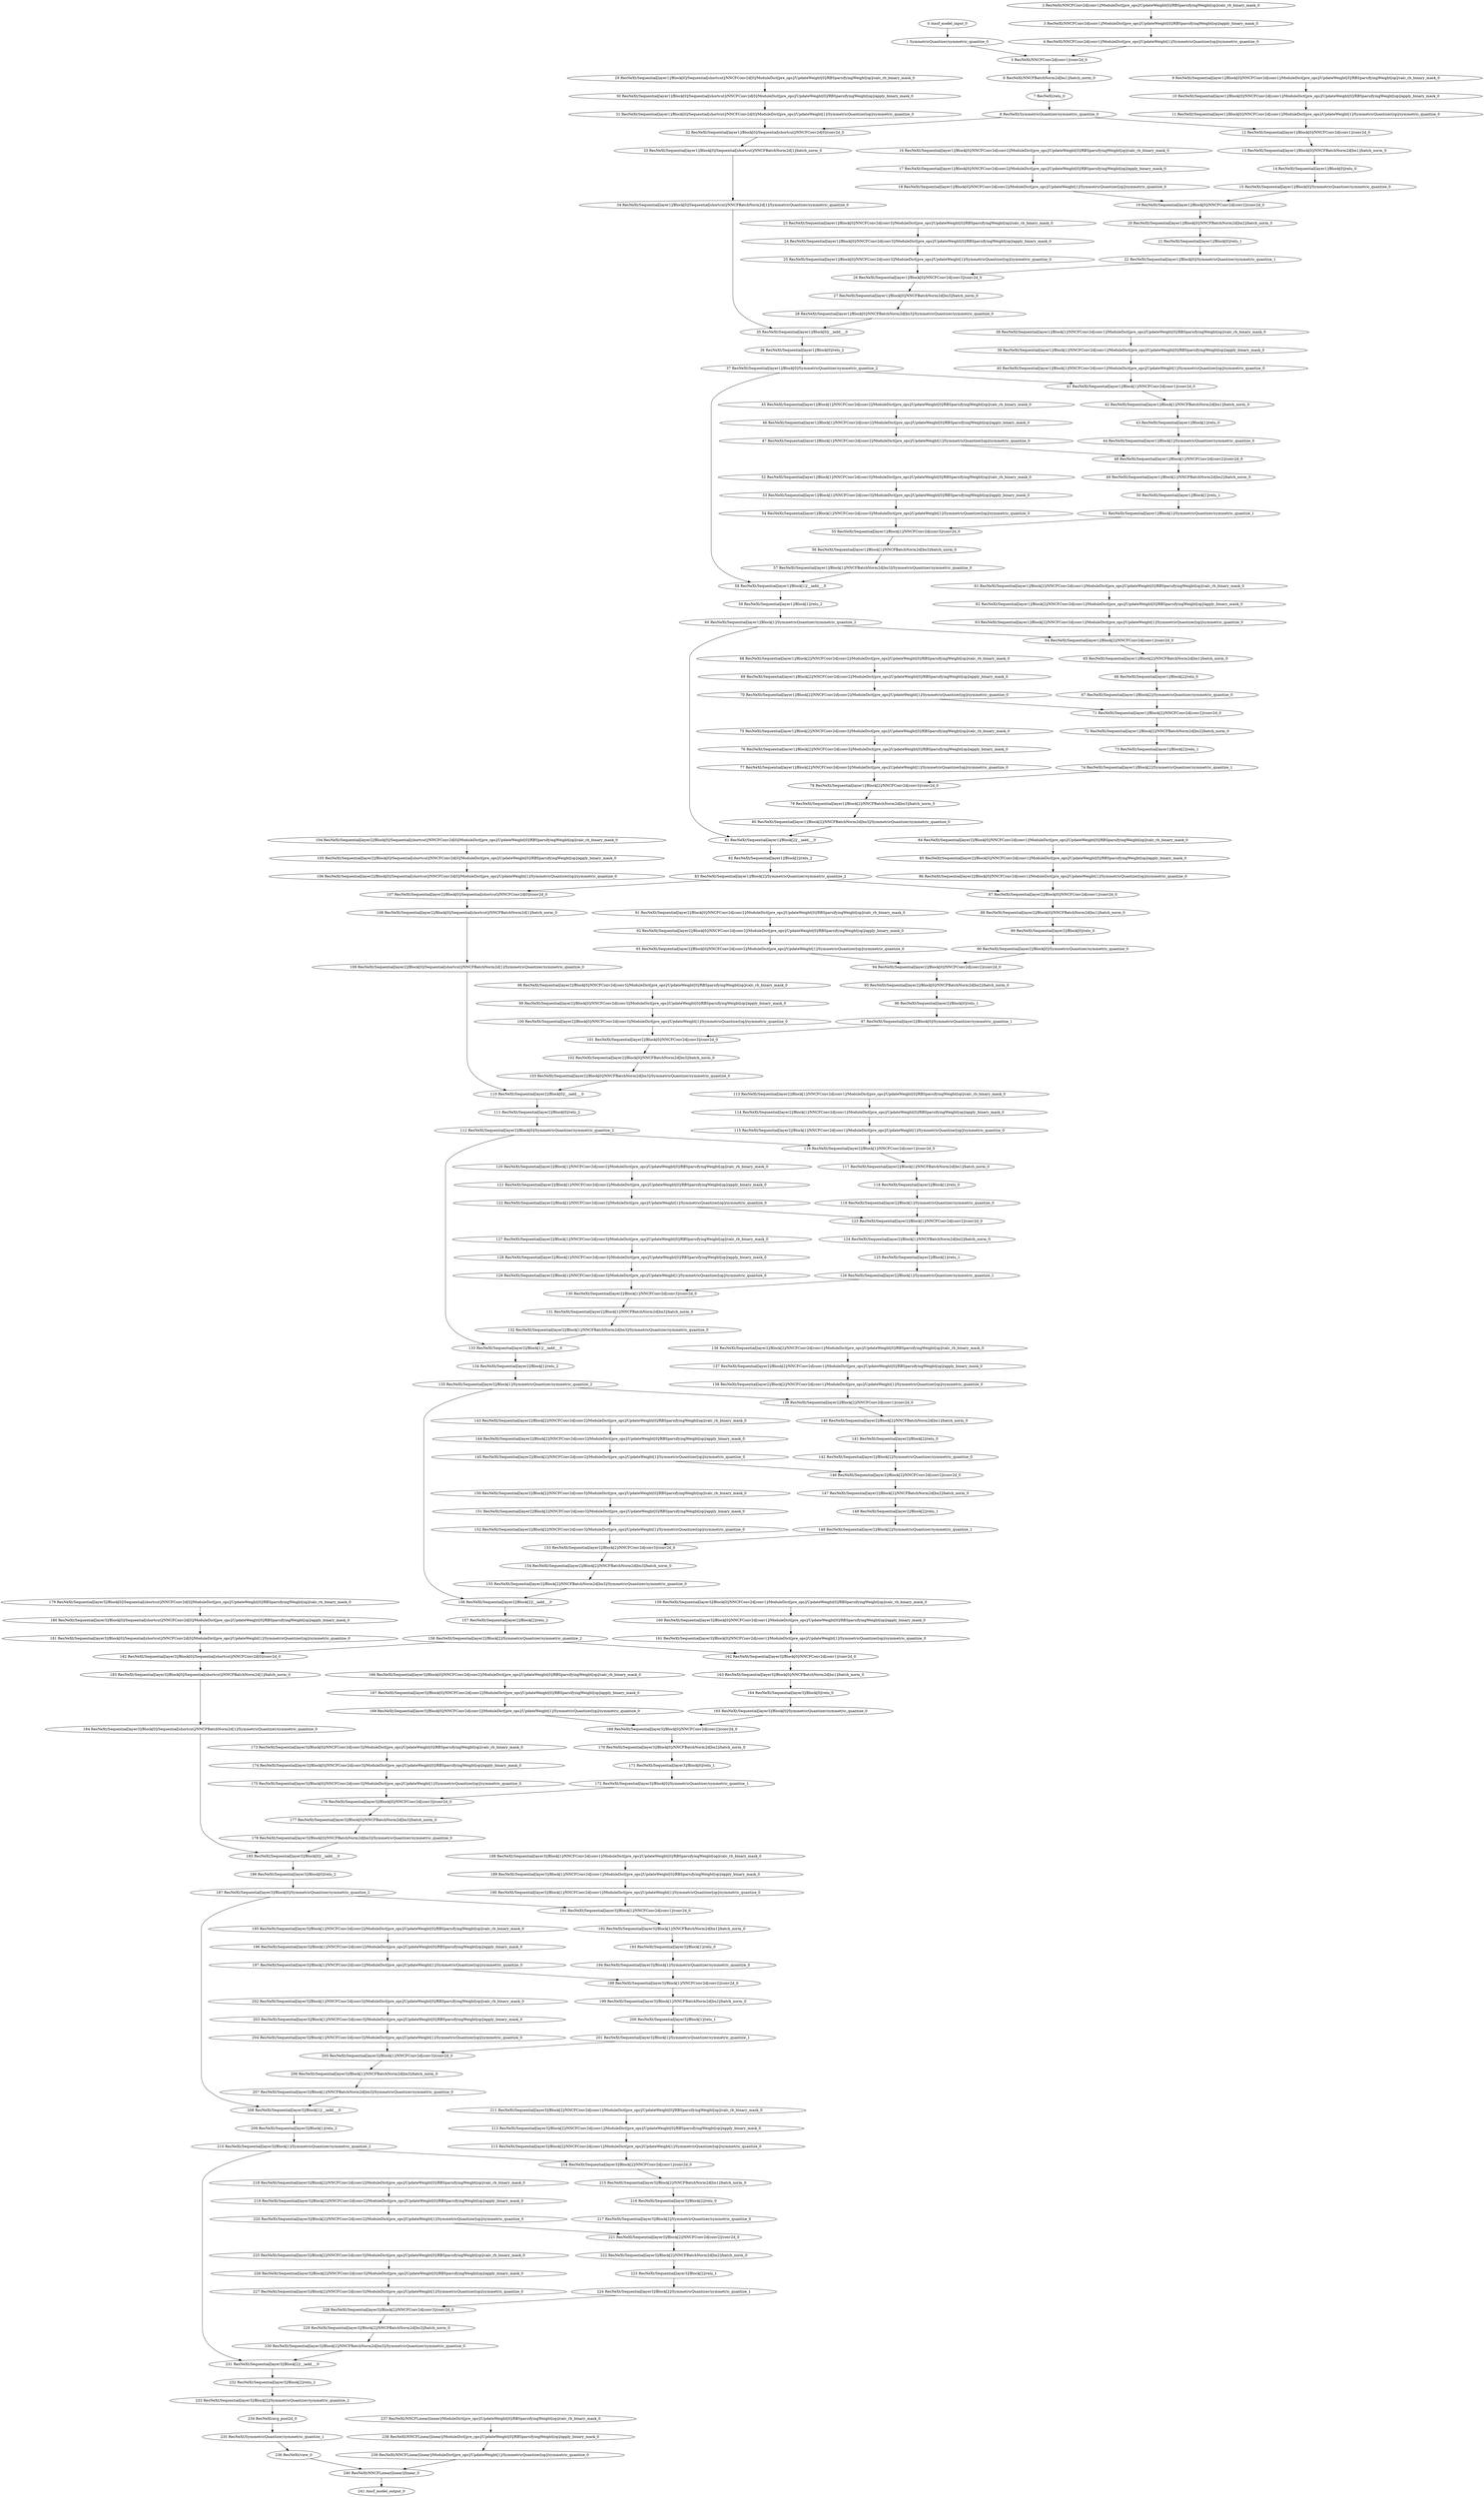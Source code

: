 strict digraph  {
"0 /nncf_model_input_0" [id=0, type=nncf_model_input];
"1 SymmetricQuantizer/symmetric_quantize_0" [id=1, type=symmetric_quantize];
"2 ResNeXt/NNCFConv2d[conv1]/ModuleDict[pre_ops]/UpdateWeight[0]/RBSparsifyingWeight[op]/calc_rb_binary_mask_0" [id=2, type=calc_rb_binary_mask];
"3 ResNeXt/NNCFConv2d[conv1]/ModuleDict[pre_ops]/UpdateWeight[0]/RBSparsifyingWeight[op]/apply_binary_mask_0" [id=3, type=apply_binary_mask];
"4 ResNeXt/NNCFConv2d[conv1]/ModuleDict[pre_ops]/UpdateWeight[1]/SymmetricQuantizer[op]/symmetric_quantize_0" [id=4, type=symmetric_quantize];
"5 ResNeXt/NNCFConv2d[conv1]/conv2d_0" [id=5, type=conv2d];
"6 ResNeXt/NNCFBatchNorm2d[bn1]/batch_norm_0" [id=6, type=batch_norm];
"7 ResNeXt/relu_0" [id=7, type=relu];
"8 ResNeXt/SymmetricQuantizer/symmetric_quantize_0" [id=8, type=symmetric_quantize];
"9 ResNeXt/Sequential[layer1]/Block[0]/NNCFConv2d[conv1]/ModuleDict[pre_ops]/UpdateWeight[0]/RBSparsifyingWeight[op]/calc_rb_binary_mask_0" [id=9, type=calc_rb_binary_mask];
"10 ResNeXt/Sequential[layer1]/Block[0]/NNCFConv2d[conv1]/ModuleDict[pre_ops]/UpdateWeight[0]/RBSparsifyingWeight[op]/apply_binary_mask_0" [id=10, type=apply_binary_mask];
"11 ResNeXt/Sequential[layer1]/Block[0]/NNCFConv2d[conv1]/ModuleDict[pre_ops]/UpdateWeight[1]/SymmetricQuantizer[op]/symmetric_quantize_0" [id=11, type=symmetric_quantize];
"12 ResNeXt/Sequential[layer1]/Block[0]/NNCFConv2d[conv1]/conv2d_0" [id=12, type=conv2d];
"13 ResNeXt/Sequential[layer1]/Block[0]/NNCFBatchNorm2d[bn1]/batch_norm_0" [id=13, type=batch_norm];
"14 ResNeXt/Sequential[layer1]/Block[0]/relu_0" [id=14, type=relu];
"15 ResNeXt/Sequential[layer1]/Block[0]/SymmetricQuantizer/symmetric_quantize_0" [id=15, type=symmetric_quantize];
"16 ResNeXt/Sequential[layer1]/Block[0]/NNCFConv2d[conv2]/ModuleDict[pre_ops]/UpdateWeight[0]/RBSparsifyingWeight[op]/calc_rb_binary_mask_0" [id=16, type=calc_rb_binary_mask];
"17 ResNeXt/Sequential[layer1]/Block[0]/NNCFConv2d[conv2]/ModuleDict[pre_ops]/UpdateWeight[0]/RBSparsifyingWeight[op]/apply_binary_mask_0" [id=17, type=apply_binary_mask];
"18 ResNeXt/Sequential[layer1]/Block[0]/NNCFConv2d[conv2]/ModuleDict[pre_ops]/UpdateWeight[1]/SymmetricQuantizer[op]/symmetric_quantize_0" [id=18, type=symmetric_quantize];
"19 ResNeXt/Sequential[layer1]/Block[0]/NNCFConv2d[conv2]/conv2d_0" [id=19, type=conv2d];
"20 ResNeXt/Sequential[layer1]/Block[0]/NNCFBatchNorm2d[bn2]/batch_norm_0" [id=20, type=batch_norm];
"21 ResNeXt/Sequential[layer1]/Block[0]/relu_1" [id=21, type=relu];
"22 ResNeXt/Sequential[layer1]/Block[0]/SymmetricQuantizer/symmetric_quantize_1" [id=22, type=symmetric_quantize];
"23 ResNeXt/Sequential[layer1]/Block[0]/NNCFConv2d[conv3]/ModuleDict[pre_ops]/UpdateWeight[0]/RBSparsifyingWeight[op]/calc_rb_binary_mask_0" [id=23, type=calc_rb_binary_mask];
"24 ResNeXt/Sequential[layer1]/Block[0]/NNCFConv2d[conv3]/ModuleDict[pre_ops]/UpdateWeight[0]/RBSparsifyingWeight[op]/apply_binary_mask_0" [id=24, type=apply_binary_mask];
"25 ResNeXt/Sequential[layer1]/Block[0]/NNCFConv2d[conv3]/ModuleDict[pre_ops]/UpdateWeight[1]/SymmetricQuantizer[op]/symmetric_quantize_0" [id=25, type=symmetric_quantize];
"26 ResNeXt/Sequential[layer1]/Block[0]/NNCFConv2d[conv3]/conv2d_0" [id=26, type=conv2d];
"27 ResNeXt/Sequential[layer1]/Block[0]/NNCFBatchNorm2d[bn3]/batch_norm_0" [id=27, type=batch_norm];
"28 ResNeXt/Sequential[layer1]/Block[0]/NNCFBatchNorm2d[bn3]/SymmetricQuantizer/symmetric_quantize_0" [id=28, type=symmetric_quantize];
"29 ResNeXt/Sequential[layer1]/Block[0]/Sequential[shortcut]/NNCFConv2d[0]/ModuleDict[pre_ops]/UpdateWeight[0]/RBSparsifyingWeight[op]/calc_rb_binary_mask_0" [id=29, type=calc_rb_binary_mask];
"30 ResNeXt/Sequential[layer1]/Block[0]/Sequential[shortcut]/NNCFConv2d[0]/ModuleDict[pre_ops]/UpdateWeight[0]/RBSparsifyingWeight[op]/apply_binary_mask_0" [id=30, type=apply_binary_mask];
"31 ResNeXt/Sequential[layer1]/Block[0]/Sequential[shortcut]/NNCFConv2d[0]/ModuleDict[pre_ops]/UpdateWeight[1]/SymmetricQuantizer[op]/symmetric_quantize_0" [id=31, type=symmetric_quantize];
"32 ResNeXt/Sequential[layer1]/Block[0]/Sequential[shortcut]/NNCFConv2d[0]/conv2d_0" [id=32, type=conv2d];
"33 ResNeXt/Sequential[layer1]/Block[0]/Sequential[shortcut]/NNCFBatchNorm2d[1]/batch_norm_0" [id=33, type=batch_norm];
"34 ResNeXt/Sequential[layer1]/Block[0]/Sequential[shortcut]/NNCFBatchNorm2d[1]/SymmetricQuantizer/symmetric_quantize_0" [id=34, type=symmetric_quantize];
"35 ResNeXt/Sequential[layer1]/Block[0]/__iadd___0" [id=35, type=__iadd__];
"36 ResNeXt/Sequential[layer1]/Block[0]/relu_2" [id=36, type=relu];
"37 ResNeXt/Sequential[layer1]/Block[0]/SymmetricQuantizer/symmetric_quantize_2" [id=37, type=symmetric_quantize];
"38 ResNeXt/Sequential[layer1]/Block[1]/NNCFConv2d[conv1]/ModuleDict[pre_ops]/UpdateWeight[0]/RBSparsifyingWeight[op]/calc_rb_binary_mask_0" [id=38, type=calc_rb_binary_mask];
"39 ResNeXt/Sequential[layer1]/Block[1]/NNCFConv2d[conv1]/ModuleDict[pre_ops]/UpdateWeight[0]/RBSparsifyingWeight[op]/apply_binary_mask_0" [id=39, type=apply_binary_mask];
"40 ResNeXt/Sequential[layer1]/Block[1]/NNCFConv2d[conv1]/ModuleDict[pre_ops]/UpdateWeight[1]/SymmetricQuantizer[op]/symmetric_quantize_0" [id=40, type=symmetric_quantize];
"41 ResNeXt/Sequential[layer1]/Block[1]/NNCFConv2d[conv1]/conv2d_0" [id=41, type=conv2d];
"42 ResNeXt/Sequential[layer1]/Block[1]/NNCFBatchNorm2d[bn1]/batch_norm_0" [id=42, type=batch_norm];
"43 ResNeXt/Sequential[layer1]/Block[1]/relu_0" [id=43, type=relu];
"44 ResNeXt/Sequential[layer1]/Block[1]/SymmetricQuantizer/symmetric_quantize_0" [id=44, type=symmetric_quantize];
"45 ResNeXt/Sequential[layer1]/Block[1]/NNCFConv2d[conv2]/ModuleDict[pre_ops]/UpdateWeight[0]/RBSparsifyingWeight[op]/calc_rb_binary_mask_0" [id=45, type=calc_rb_binary_mask];
"46 ResNeXt/Sequential[layer1]/Block[1]/NNCFConv2d[conv2]/ModuleDict[pre_ops]/UpdateWeight[0]/RBSparsifyingWeight[op]/apply_binary_mask_0" [id=46, type=apply_binary_mask];
"47 ResNeXt/Sequential[layer1]/Block[1]/NNCFConv2d[conv2]/ModuleDict[pre_ops]/UpdateWeight[1]/SymmetricQuantizer[op]/symmetric_quantize_0" [id=47, type=symmetric_quantize];
"48 ResNeXt/Sequential[layer1]/Block[1]/NNCFConv2d[conv2]/conv2d_0" [id=48, type=conv2d];
"49 ResNeXt/Sequential[layer1]/Block[1]/NNCFBatchNorm2d[bn2]/batch_norm_0" [id=49, type=batch_norm];
"50 ResNeXt/Sequential[layer1]/Block[1]/relu_1" [id=50, type=relu];
"51 ResNeXt/Sequential[layer1]/Block[1]/SymmetricQuantizer/symmetric_quantize_1" [id=51, type=symmetric_quantize];
"52 ResNeXt/Sequential[layer1]/Block[1]/NNCFConv2d[conv3]/ModuleDict[pre_ops]/UpdateWeight[0]/RBSparsifyingWeight[op]/calc_rb_binary_mask_0" [id=52, type=calc_rb_binary_mask];
"53 ResNeXt/Sequential[layer1]/Block[1]/NNCFConv2d[conv3]/ModuleDict[pre_ops]/UpdateWeight[0]/RBSparsifyingWeight[op]/apply_binary_mask_0" [id=53, type=apply_binary_mask];
"54 ResNeXt/Sequential[layer1]/Block[1]/NNCFConv2d[conv3]/ModuleDict[pre_ops]/UpdateWeight[1]/SymmetricQuantizer[op]/symmetric_quantize_0" [id=54, type=symmetric_quantize];
"55 ResNeXt/Sequential[layer1]/Block[1]/NNCFConv2d[conv3]/conv2d_0" [id=55, type=conv2d];
"56 ResNeXt/Sequential[layer1]/Block[1]/NNCFBatchNorm2d[bn3]/batch_norm_0" [id=56, type=batch_norm];
"57 ResNeXt/Sequential[layer1]/Block[1]/NNCFBatchNorm2d[bn3]/SymmetricQuantizer/symmetric_quantize_0" [id=57, type=symmetric_quantize];
"58 ResNeXt/Sequential[layer1]/Block[1]/__iadd___0" [id=58, type=__iadd__];
"59 ResNeXt/Sequential[layer1]/Block[1]/relu_2" [id=59, type=relu];
"60 ResNeXt/Sequential[layer1]/Block[1]/SymmetricQuantizer/symmetric_quantize_2" [id=60, type=symmetric_quantize];
"61 ResNeXt/Sequential[layer1]/Block[2]/NNCFConv2d[conv1]/ModuleDict[pre_ops]/UpdateWeight[0]/RBSparsifyingWeight[op]/calc_rb_binary_mask_0" [id=61, type=calc_rb_binary_mask];
"62 ResNeXt/Sequential[layer1]/Block[2]/NNCFConv2d[conv1]/ModuleDict[pre_ops]/UpdateWeight[0]/RBSparsifyingWeight[op]/apply_binary_mask_0" [id=62, type=apply_binary_mask];
"63 ResNeXt/Sequential[layer1]/Block[2]/NNCFConv2d[conv1]/ModuleDict[pre_ops]/UpdateWeight[1]/SymmetricQuantizer[op]/symmetric_quantize_0" [id=63, type=symmetric_quantize];
"64 ResNeXt/Sequential[layer1]/Block[2]/NNCFConv2d[conv1]/conv2d_0" [id=64, type=conv2d];
"65 ResNeXt/Sequential[layer1]/Block[2]/NNCFBatchNorm2d[bn1]/batch_norm_0" [id=65, type=batch_norm];
"66 ResNeXt/Sequential[layer1]/Block[2]/relu_0" [id=66, type=relu];
"67 ResNeXt/Sequential[layer1]/Block[2]/SymmetricQuantizer/symmetric_quantize_0" [id=67, type=symmetric_quantize];
"68 ResNeXt/Sequential[layer1]/Block[2]/NNCFConv2d[conv2]/ModuleDict[pre_ops]/UpdateWeight[0]/RBSparsifyingWeight[op]/calc_rb_binary_mask_0" [id=68, type=calc_rb_binary_mask];
"69 ResNeXt/Sequential[layer1]/Block[2]/NNCFConv2d[conv2]/ModuleDict[pre_ops]/UpdateWeight[0]/RBSparsifyingWeight[op]/apply_binary_mask_0" [id=69, type=apply_binary_mask];
"70 ResNeXt/Sequential[layer1]/Block[2]/NNCFConv2d[conv2]/ModuleDict[pre_ops]/UpdateWeight[1]/SymmetricQuantizer[op]/symmetric_quantize_0" [id=70, type=symmetric_quantize];
"71 ResNeXt/Sequential[layer1]/Block[2]/NNCFConv2d[conv2]/conv2d_0" [id=71, type=conv2d];
"72 ResNeXt/Sequential[layer1]/Block[2]/NNCFBatchNorm2d[bn2]/batch_norm_0" [id=72, type=batch_norm];
"73 ResNeXt/Sequential[layer1]/Block[2]/relu_1" [id=73, type=relu];
"74 ResNeXt/Sequential[layer1]/Block[2]/SymmetricQuantizer/symmetric_quantize_1" [id=74, type=symmetric_quantize];
"75 ResNeXt/Sequential[layer1]/Block[2]/NNCFConv2d[conv3]/ModuleDict[pre_ops]/UpdateWeight[0]/RBSparsifyingWeight[op]/calc_rb_binary_mask_0" [id=75, type=calc_rb_binary_mask];
"76 ResNeXt/Sequential[layer1]/Block[2]/NNCFConv2d[conv3]/ModuleDict[pre_ops]/UpdateWeight[0]/RBSparsifyingWeight[op]/apply_binary_mask_0" [id=76, type=apply_binary_mask];
"77 ResNeXt/Sequential[layer1]/Block[2]/NNCFConv2d[conv3]/ModuleDict[pre_ops]/UpdateWeight[1]/SymmetricQuantizer[op]/symmetric_quantize_0" [id=77, type=symmetric_quantize];
"78 ResNeXt/Sequential[layer1]/Block[2]/NNCFConv2d[conv3]/conv2d_0" [id=78, type=conv2d];
"79 ResNeXt/Sequential[layer1]/Block[2]/NNCFBatchNorm2d[bn3]/batch_norm_0" [id=79, type=batch_norm];
"80 ResNeXt/Sequential[layer1]/Block[2]/NNCFBatchNorm2d[bn3]/SymmetricQuantizer/symmetric_quantize_0" [id=80, type=symmetric_quantize];
"81 ResNeXt/Sequential[layer1]/Block[2]/__iadd___0" [id=81, type=__iadd__];
"82 ResNeXt/Sequential[layer1]/Block[2]/relu_2" [id=82, type=relu];
"83 ResNeXt/Sequential[layer1]/Block[2]/SymmetricQuantizer/symmetric_quantize_2" [id=83, type=symmetric_quantize];
"84 ResNeXt/Sequential[layer2]/Block[0]/NNCFConv2d[conv1]/ModuleDict[pre_ops]/UpdateWeight[0]/RBSparsifyingWeight[op]/calc_rb_binary_mask_0" [id=84, type=calc_rb_binary_mask];
"85 ResNeXt/Sequential[layer2]/Block[0]/NNCFConv2d[conv1]/ModuleDict[pre_ops]/UpdateWeight[0]/RBSparsifyingWeight[op]/apply_binary_mask_0" [id=85, type=apply_binary_mask];
"86 ResNeXt/Sequential[layer2]/Block[0]/NNCFConv2d[conv1]/ModuleDict[pre_ops]/UpdateWeight[1]/SymmetricQuantizer[op]/symmetric_quantize_0" [id=86, type=symmetric_quantize];
"87 ResNeXt/Sequential[layer2]/Block[0]/NNCFConv2d[conv1]/conv2d_0" [id=87, type=conv2d];
"88 ResNeXt/Sequential[layer2]/Block[0]/NNCFBatchNorm2d[bn1]/batch_norm_0" [id=88, type=batch_norm];
"89 ResNeXt/Sequential[layer2]/Block[0]/relu_0" [id=89, type=relu];
"90 ResNeXt/Sequential[layer2]/Block[0]/SymmetricQuantizer/symmetric_quantize_0" [id=90, type=symmetric_quantize];
"91 ResNeXt/Sequential[layer2]/Block[0]/NNCFConv2d[conv2]/ModuleDict[pre_ops]/UpdateWeight[0]/RBSparsifyingWeight[op]/calc_rb_binary_mask_0" [id=91, type=calc_rb_binary_mask];
"92 ResNeXt/Sequential[layer2]/Block[0]/NNCFConv2d[conv2]/ModuleDict[pre_ops]/UpdateWeight[0]/RBSparsifyingWeight[op]/apply_binary_mask_0" [id=92, type=apply_binary_mask];
"93 ResNeXt/Sequential[layer2]/Block[0]/NNCFConv2d[conv2]/ModuleDict[pre_ops]/UpdateWeight[1]/SymmetricQuantizer[op]/symmetric_quantize_0" [id=93, type=symmetric_quantize];
"94 ResNeXt/Sequential[layer2]/Block[0]/NNCFConv2d[conv2]/conv2d_0" [id=94, type=conv2d];
"95 ResNeXt/Sequential[layer2]/Block[0]/NNCFBatchNorm2d[bn2]/batch_norm_0" [id=95, type=batch_norm];
"96 ResNeXt/Sequential[layer2]/Block[0]/relu_1" [id=96, type=relu];
"97 ResNeXt/Sequential[layer2]/Block[0]/SymmetricQuantizer/symmetric_quantize_1" [id=97, type=symmetric_quantize];
"98 ResNeXt/Sequential[layer2]/Block[0]/NNCFConv2d[conv3]/ModuleDict[pre_ops]/UpdateWeight[0]/RBSparsifyingWeight[op]/calc_rb_binary_mask_0" [id=98, type=calc_rb_binary_mask];
"99 ResNeXt/Sequential[layer2]/Block[0]/NNCFConv2d[conv3]/ModuleDict[pre_ops]/UpdateWeight[0]/RBSparsifyingWeight[op]/apply_binary_mask_0" [id=99, type=apply_binary_mask];
"100 ResNeXt/Sequential[layer2]/Block[0]/NNCFConv2d[conv3]/ModuleDict[pre_ops]/UpdateWeight[1]/SymmetricQuantizer[op]/symmetric_quantize_0" [id=100, type=symmetric_quantize];
"101 ResNeXt/Sequential[layer2]/Block[0]/NNCFConv2d[conv3]/conv2d_0" [id=101, type=conv2d];
"102 ResNeXt/Sequential[layer2]/Block[0]/NNCFBatchNorm2d[bn3]/batch_norm_0" [id=102, type=batch_norm];
"103 ResNeXt/Sequential[layer2]/Block[0]/NNCFBatchNorm2d[bn3]/SymmetricQuantizer/symmetric_quantize_0" [id=103, type=symmetric_quantize];
"104 ResNeXt/Sequential[layer2]/Block[0]/Sequential[shortcut]/NNCFConv2d[0]/ModuleDict[pre_ops]/UpdateWeight[0]/RBSparsifyingWeight[op]/calc_rb_binary_mask_0" [id=104, type=calc_rb_binary_mask];
"105 ResNeXt/Sequential[layer2]/Block[0]/Sequential[shortcut]/NNCFConv2d[0]/ModuleDict[pre_ops]/UpdateWeight[0]/RBSparsifyingWeight[op]/apply_binary_mask_0" [id=105, type=apply_binary_mask];
"106 ResNeXt/Sequential[layer2]/Block[0]/Sequential[shortcut]/NNCFConv2d[0]/ModuleDict[pre_ops]/UpdateWeight[1]/SymmetricQuantizer[op]/symmetric_quantize_0" [id=106, type=symmetric_quantize];
"107 ResNeXt/Sequential[layer2]/Block[0]/Sequential[shortcut]/NNCFConv2d[0]/conv2d_0" [id=107, type=conv2d];
"108 ResNeXt/Sequential[layer2]/Block[0]/Sequential[shortcut]/NNCFBatchNorm2d[1]/batch_norm_0" [id=108, type=batch_norm];
"109 ResNeXt/Sequential[layer2]/Block[0]/Sequential[shortcut]/NNCFBatchNorm2d[1]/SymmetricQuantizer/symmetric_quantize_0" [id=109, type=symmetric_quantize];
"110 ResNeXt/Sequential[layer2]/Block[0]/__iadd___0" [id=110, type=__iadd__];
"111 ResNeXt/Sequential[layer2]/Block[0]/relu_2" [id=111, type=relu];
"112 ResNeXt/Sequential[layer2]/Block[0]/SymmetricQuantizer/symmetric_quantize_2" [id=112, type=symmetric_quantize];
"113 ResNeXt/Sequential[layer2]/Block[1]/NNCFConv2d[conv1]/ModuleDict[pre_ops]/UpdateWeight[0]/RBSparsifyingWeight[op]/calc_rb_binary_mask_0" [id=113, type=calc_rb_binary_mask];
"114 ResNeXt/Sequential[layer2]/Block[1]/NNCFConv2d[conv1]/ModuleDict[pre_ops]/UpdateWeight[0]/RBSparsifyingWeight[op]/apply_binary_mask_0" [id=114, type=apply_binary_mask];
"115 ResNeXt/Sequential[layer2]/Block[1]/NNCFConv2d[conv1]/ModuleDict[pre_ops]/UpdateWeight[1]/SymmetricQuantizer[op]/symmetric_quantize_0" [id=115, type=symmetric_quantize];
"116 ResNeXt/Sequential[layer2]/Block[1]/NNCFConv2d[conv1]/conv2d_0" [id=116, type=conv2d];
"117 ResNeXt/Sequential[layer2]/Block[1]/NNCFBatchNorm2d[bn1]/batch_norm_0" [id=117, type=batch_norm];
"118 ResNeXt/Sequential[layer2]/Block[1]/relu_0" [id=118, type=relu];
"119 ResNeXt/Sequential[layer2]/Block[1]/SymmetricQuantizer/symmetric_quantize_0" [id=119, type=symmetric_quantize];
"120 ResNeXt/Sequential[layer2]/Block[1]/NNCFConv2d[conv2]/ModuleDict[pre_ops]/UpdateWeight[0]/RBSparsifyingWeight[op]/calc_rb_binary_mask_0" [id=120, type=calc_rb_binary_mask];
"121 ResNeXt/Sequential[layer2]/Block[1]/NNCFConv2d[conv2]/ModuleDict[pre_ops]/UpdateWeight[0]/RBSparsifyingWeight[op]/apply_binary_mask_0" [id=121, type=apply_binary_mask];
"122 ResNeXt/Sequential[layer2]/Block[1]/NNCFConv2d[conv2]/ModuleDict[pre_ops]/UpdateWeight[1]/SymmetricQuantizer[op]/symmetric_quantize_0" [id=122, type=symmetric_quantize];
"123 ResNeXt/Sequential[layer2]/Block[1]/NNCFConv2d[conv2]/conv2d_0" [id=123, type=conv2d];
"124 ResNeXt/Sequential[layer2]/Block[1]/NNCFBatchNorm2d[bn2]/batch_norm_0" [id=124, type=batch_norm];
"125 ResNeXt/Sequential[layer2]/Block[1]/relu_1" [id=125, type=relu];
"126 ResNeXt/Sequential[layer2]/Block[1]/SymmetricQuantizer/symmetric_quantize_1" [id=126, type=symmetric_quantize];
"127 ResNeXt/Sequential[layer2]/Block[1]/NNCFConv2d[conv3]/ModuleDict[pre_ops]/UpdateWeight[0]/RBSparsifyingWeight[op]/calc_rb_binary_mask_0" [id=127, type=calc_rb_binary_mask];
"128 ResNeXt/Sequential[layer2]/Block[1]/NNCFConv2d[conv3]/ModuleDict[pre_ops]/UpdateWeight[0]/RBSparsifyingWeight[op]/apply_binary_mask_0" [id=128, type=apply_binary_mask];
"129 ResNeXt/Sequential[layer2]/Block[1]/NNCFConv2d[conv3]/ModuleDict[pre_ops]/UpdateWeight[1]/SymmetricQuantizer[op]/symmetric_quantize_0" [id=129, type=symmetric_quantize];
"130 ResNeXt/Sequential[layer2]/Block[1]/NNCFConv2d[conv3]/conv2d_0" [id=130, type=conv2d];
"131 ResNeXt/Sequential[layer2]/Block[1]/NNCFBatchNorm2d[bn3]/batch_norm_0" [id=131, type=batch_norm];
"132 ResNeXt/Sequential[layer2]/Block[1]/NNCFBatchNorm2d[bn3]/SymmetricQuantizer/symmetric_quantize_0" [id=132, type=symmetric_quantize];
"133 ResNeXt/Sequential[layer2]/Block[1]/__iadd___0" [id=133, type=__iadd__];
"134 ResNeXt/Sequential[layer2]/Block[1]/relu_2" [id=134, type=relu];
"135 ResNeXt/Sequential[layer2]/Block[1]/SymmetricQuantizer/symmetric_quantize_2" [id=135, type=symmetric_quantize];
"136 ResNeXt/Sequential[layer2]/Block[2]/NNCFConv2d[conv1]/ModuleDict[pre_ops]/UpdateWeight[0]/RBSparsifyingWeight[op]/calc_rb_binary_mask_0" [id=136, type=calc_rb_binary_mask];
"137 ResNeXt/Sequential[layer2]/Block[2]/NNCFConv2d[conv1]/ModuleDict[pre_ops]/UpdateWeight[0]/RBSparsifyingWeight[op]/apply_binary_mask_0" [id=137, type=apply_binary_mask];
"138 ResNeXt/Sequential[layer2]/Block[2]/NNCFConv2d[conv1]/ModuleDict[pre_ops]/UpdateWeight[1]/SymmetricQuantizer[op]/symmetric_quantize_0" [id=138, type=symmetric_quantize];
"139 ResNeXt/Sequential[layer2]/Block[2]/NNCFConv2d[conv1]/conv2d_0" [id=139, type=conv2d];
"140 ResNeXt/Sequential[layer2]/Block[2]/NNCFBatchNorm2d[bn1]/batch_norm_0" [id=140, type=batch_norm];
"141 ResNeXt/Sequential[layer2]/Block[2]/relu_0" [id=141, type=relu];
"142 ResNeXt/Sequential[layer2]/Block[2]/SymmetricQuantizer/symmetric_quantize_0" [id=142, type=symmetric_quantize];
"143 ResNeXt/Sequential[layer2]/Block[2]/NNCFConv2d[conv2]/ModuleDict[pre_ops]/UpdateWeight[0]/RBSparsifyingWeight[op]/calc_rb_binary_mask_0" [id=143, type=calc_rb_binary_mask];
"144 ResNeXt/Sequential[layer2]/Block[2]/NNCFConv2d[conv2]/ModuleDict[pre_ops]/UpdateWeight[0]/RBSparsifyingWeight[op]/apply_binary_mask_0" [id=144, type=apply_binary_mask];
"145 ResNeXt/Sequential[layer2]/Block[2]/NNCFConv2d[conv2]/ModuleDict[pre_ops]/UpdateWeight[1]/SymmetricQuantizer[op]/symmetric_quantize_0" [id=145, type=symmetric_quantize];
"146 ResNeXt/Sequential[layer2]/Block[2]/NNCFConv2d[conv2]/conv2d_0" [id=146, type=conv2d];
"147 ResNeXt/Sequential[layer2]/Block[2]/NNCFBatchNorm2d[bn2]/batch_norm_0" [id=147, type=batch_norm];
"148 ResNeXt/Sequential[layer2]/Block[2]/relu_1" [id=148, type=relu];
"149 ResNeXt/Sequential[layer2]/Block[2]/SymmetricQuantizer/symmetric_quantize_1" [id=149, type=symmetric_quantize];
"150 ResNeXt/Sequential[layer2]/Block[2]/NNCFConv2d[conv3]/ModuleDict[pre_ops]/UpdateWeight[0]/RBSparsifyingWeight[op]/calc_rb_binary_mask_0" [id=150, type=calc_rb_binary_mask];
"151 ResNeXt/Sequential[layer2]/Block[2]/NNCFConv2d[conv3]/ModuleDict[pre_ops]/UpdateWeight[0]/RBSparsifyingWeight[op]/apply_binary_mask_0" [id=151, type=apply_binary_mask];
"152 ResNeXt/Sequential[layer2]/Block[2]/NNCFConv2d[conv3]/ModuleDict[pre_ops]/UpdateWeight[1]/SymmetricQuantizer[op]/symmetric_quantize_0" [id=152, type=symmetric_quantize];
"153 ResNeXt/Sequential[layer2]/Block[2]/NNCFConv2d[conv3]/conv2d_0" [id=153, type=conv2d];
"154 ResNeXt/Sequential[layer2]/Block[2]/NNCFBatchNorm2d[bn3]/batch_norm_0" [id=154, type=batch_norm];
"155 ResNeXt/Sequential[layer2]/Block[2]/NNCFBatchNorm2d[bn3]/SymmetricQuantizer/symmetric_quantize_0" [id=155, type=symmetric_quantize];
"156 ResNeXt/Sequential[layer2]/Block[2]/__iadd___0" [id=156, type=__iadd__];
"157 ResNeXt/Sequential[layer2]/Block[2]/relu_2" [id=157, type=relu];
"158 ResNeXt/Sequential[layer2]/Block[2]/SymmetricQuantizer/symmetric_quantize_2" [id=158, type=symmetric_quantize];
"159 ResNeXt/Sequential[layer3]/Block[0]/NNCFConv2d[conv1]/ModuleDict[pre_ops]/UpdateWeight[0]/RBSparsifyingWeight[op]/calc_rb_binary_mask_0" [id=159, type=calc_rb_binary_mask];
"160 ResNeXt/Sequential[layer3]/Block[0]/NNCFConv2d[conv1]/ModuleDict[pre_ops]/UpdateWeight[0]/RBSparsifyingWeight[op]/apply_binary_mask_0" [id=160, type=apply_binary_mask];
"161 ResNeXt/Sequential[layer3]/Block[0]/NNCFConv2d[conv1]/ModuleDict[pre_ops]/UpdateWeight[1]/SymmetricQuantizer[op]/symmetric_quantize_0" [id=161, type=symmetric_quantize];
"162 ResNeXt/Sequential[layer3]/Block[0]/NNCFConv2d[conv1]/conv2d_0" [id=162, type=conv2d];
"163 ResNeXt/Sequential[layer3]/Block[0]/NNCFBatchNorm2d[bn1]/batch_norm_0" [id=163, type=batch_norm];
"164 ResNeXt/Sequential[layer3]/Block[0]/relu_0" [id=164, type=relu];
"165 ResNeXt/Sequential[layer3]/Block[0]/SymmetricQuantizer/symmetric_quantize_0" [id=165, type=symmetric_quantize];
"166 ResNeXt/Sequential[layer3]/Block[0]/NNCFConv2d[conv2]/ModuleDict[pre_ops]/UpdateWeight[0]/RBSparsifyingWeight[op]/calc_rb_binary_mask_0" [id=166, type=calc_rb_binary_mask];
"167 ResNeXt/Sequential[layer3]/Block[0]/NNCFConv2d[conv2]/ModuleDict[pre_ops]/UpdateWeight[0]/RBSparsifyingWeight[op]/apply_binary_mask_0" [id=167, type=apply_binary_mask];
"168 ResNeXt/Sequential[layer3]/Block[0]/NNCFConv2d[conv2]/ModuleDict[pre_ops]/UpdateWeight[1]/SymmetricQuantizer[op]/symmetric_quantize_0" [id=168, type=symmetric_quantize];
"169 ResNeXt/Sequential[layer3]/Block[0]/NNCFConv2d[conv2]/conv2d_0" [id=169, type=conv2d];
"170 ResNeXt/Sequential[layer3]/Block[0]/NNCFBatchNorm2d[bn2]/batch_norm_0" [id=170, type=batch_norm];
"171 ResNeXt/Sequential[layer3]/Block[0]/relu_1" [id=171, type=relu];
"172 ResNeXt/Sequential[layer3]/Block[0]/SymmetricQuantizer/symmetric_quantize_1" [id=172, type=symmetric_quantize];
"173 ResNeXt/Sequential[layer3]/Block[0]/NNCFConv2d[conv3]/ModuleDict[pre_ops]/UpdateWeight[0]/RBSparsifyingWeight[op]/calc_rb_binary_mask_0" [id=173, type=calc_rb_binary_mask];
"174 ResNeXt/Sequential[layer3]/Block[0]/NNCFConv2d[conv3]/ModuleDict[pre_ops]/UpdateWeight[0]/RBSparsifyingWeight[op]/apply_binary_mask_0" [id=174, type=apply_binary_mask];
"175 ResNeXt/Sequential[layer3]/Block[0]/NNCFConv2d[conv3]/ModuleDict[pre_ops]/UpdateWeight[1]/SymmetricQuantizer[op]/symmetric_quantize_0" [id=175, type=symmetric_quantize];
"176 ResNeXt/Sequential[layer3]/Block[0]/NNCFConv2d[conv3]/conv2d_0" [id=176, type=conv2d];
"177 ResNeXt/Sequential[layer3]/Block[0]/NNCFBatchNorm2d[bn3]/batch_norm_0" [id=177, type=batch_norm];
"178 ResNeXt/Sequential[layer3]/Block[0]/NNCFBatchNorm2d[bn3]/SymmetricQuantizer/symmetric_quantize_0" [id=178, type=symmetric_quantize];
"179 ResNeXt/Sequential[layer3]/Block[0]/Sequential[shortcut]/NNCFConv2d[0]/ModuleDict[pre_ops]/UpdateWeight[0]/RBSparsifyingWeight[op]/calc_rb_binary_mask_0" [id=179, type=calc_rb_binary_mask];
"180 ResNeXt/Sequential[layer3]/Block[0]/Sequential[shortcut]/NNCFConv2d[0]/ModuleDict[pre_ops]/UpdateWeight[0]/RBSparsifyingWeight[op]/apply_binary_mask_0" [id=180, type=apply_binary_mask];
"181 ResNeXt/Sequential[layer3]/Block[0]/Sequential[shortcut]/NNCFConv2d[0]/ModuleDict[pre_ops]/UpdateWeight[1]/SymmetricQuantizer[op]/symmetric_quantize_0" [id=181, type=symmetric_quantize];
"182 ResNeXt/Sequential[layer3]/Block[0]/Sequential[shortcut]/NNCFConv2d[0]/conv2d_0" [id=182, type=conv2d];
"183 ResNeXt/Sequential[layer3]/Block[0]/Sequential[shortcut]/NNCFBatchNorm2d[1]/batch_norm_0" [id=183, type=batch_norm];
"184 ResNeXt/Sequential[layer3]/Block[0]/Sequential[shortcut]/NNCFBatchNorm2d[1]/SymmetricQuantizer/symmetric_quantize_0" [id=184, type=symmetric_quantize];
"185 ResNeXt/Sequential[layer3]/Block[0]/__iadd___0" [id=185, type=__iadd__];
"186 ResNeXt/Sequential[layer3]/Block[0]/relu_2" [id=186, type=relu];
"187 ResNeXt/Sequential[layer3]/Block[0]/SymmetricQuantizer/symmetric_quantize_2" [id=187, type=symmetric_quantize];
"188 ResNeXt/Sequential[layer3]/Block[1]/NNCFConv2d[conv1]/ModuleDict[pre_ops]/UpdateWeight[0]/RBSparsifyingWeight[op]/calc_rb_binary_mask_0" [id=188, type=calc_rb_binary_mask];
"189 ResNeXt/Sequential[layer3]/Block[1]/NNCFConv2d[conv1]/ModuleDict[pre_ops]/UpdateWeight[0]/RBSparsifyingWeight[op]/apply_binary_mask_0" [id=189, type=apply_binary_mask];
"190 ResNeXt/Sequential[layer3]/Block[1]/NNCFConv2d[conv1]/ModuleDict[pre_ops]/UpdateWeight[1]/SymmetricQuantizer[op]/symmetric_quantize_0" [id=190, type=symmetric_quantize];
"191 ResNeXt/Sequential[layer3]/Block[1]/NNCFConv2d[conv1]/conv2d_0" [id=191, type=conv2d];
"192 ResNeXt/Sequential[layer3]/Block[1]/NNCFBatchNorm2d[bn1]/batch_norm_0" [id=192, type=batch_norm];
"193 ResNeXt/Sequential[layer3]/Block[1]/relu_0" [id=193, type=relu];
"194 ResNeXt/Sequential[layer3]/Block[1]/SymmetricQuantizer/symmetric_quantize_0" [id=194, type=symmetric_quantize];
"195 ResNeXt/Sequential[layer3]/Block[1]/NNCFConv2d[conv2]/ModuleDict[pre_ops]/UpdateWeight[0]/RBSparsifyingWeight[op]/calc_rb_binary_mask_0" [id=195, type=calc_rb_binary_mask];
"196 ResNeXt/Sequential[layer3]/Block[1]/NNCFConv2d[conv2]/ModuleDict[pre_ops]/UpdateWeight[0]/RBSparsifyingWeight[op]/apply_binary_mask_0" [id=196, type=apply_binary_mask];
"197 ResNeXt/Sequential[layer3]/Block[1]/NNCFConv2d[conv2]/ModuleDict[pre_ops]/UpdateWeight[1]/SymmetricQuantizer[op]/symmetric_quantize_0" [id=197, type=symmetric_quantize];
"198 ResNeXt/Sequential[layer3]/Block[1]/NNCFConv2d[conv2]/conv2d_0" [id=198, type=conv2d];
"199 ResNeXt/Sequential[layer3]/Block[1]/NNCFBatchNorm2d[bn2]/batch_norm_0" [id=199, type=batch_norm];
"200 ResNeXt/Sequential[layer3]/Block[1]/relu_1" [id=200, type=relu];
"201 ResNeXt/Sequential[layer3]/Block[1]/SymmetricQuantizer/symmetric_quantize_1" [id=201, type=symmetric_quantize];
"202 ResNeXt/Sequential[layer3]/Block[1]/NNCFConv2d[conv3]/ModuleDict[pre_ops]/UpdateWeight[0]/RBSparsifyingWeight[op]/calc_rb_binary_mask_0" [id=202, type=calc_rb_binary_mask];
"203 ResNeXt/Sequential[layer3]/Block[1]/NNCFConv2d[conv3]/ModuleDict[pre_ops]/UpdateWeight[0]/RBSparsifyingWeight[op]/apply_binary_mask_0" [id=203, type=apply_binary_mask];
"204 ResNeXt/Sequential[layer3]/Block[1]/NNCFConv2d[conv3]/ModuleDict[pre_ops]/UpdateWeight[1]/SymmetricQuantizer[op]/symmetric_quantize_0" [id=204, type=symmetric_quantize];
"205 ResNeXt/Sequential[layer3]/Block[1]/NNCFConv2d[conv3]/conv2d_0" [id=205, type=conv2d];
"206 ResNeXt/Sequential[layer3]/Block[1]/NNCFBatchNorm2d[bn3]/batch_norm_0" [id=206, type=batch_norm];
"207 ResNeXt/Sequential[layer3]/Block[1]/NNCFBatchNorm2d[bn3]/SymmetricQuantizer/symmetric_quantize_0" [id=207, type=symmetric_quantize];
"208 ResNeXt/Sequential[layer3]/Block[1]/__iadd___0" [id=208, type=__iadd__];
"209 ResNeXt/Sequential[layer3]/Block[1]/relu_2" [id=209, type=relu];
"210 ResNeXt/Sequential[layer3]/Block[1]/SymmetricQuantizer/symmetric_quantize_2" [id=210, type=symmetric_quantize];
"211 ResNeXt/Sequential[layer3]/Block[2]/NNCFConv2d[conv1]/ModuleDict[pre_ops]/UpdateWeight[0]/RBSparsifyingWeight[op]/calc_rb_binary_mask_0" [id=211, type=calc_rb_binary_mask];
"212 ResNeXt/Sequential[layer3]/Block[2]/NNCFConv2d[conv1]/ModuleDict[pre_ops]/UpdateWeight[0]/RBSparsifyingWeight[op]/apply_binary_mask_0" [id=212, type=apply_binary_mask];
"213 ResNeXt/Sequential[layer3]/Block[2]/NNCFConv2d[conv1]/ModuleDict[pre_ops]/UpdateWeight[1]/SymmetricQuantizer[op]/symmetric_quantize_0" [id=213, type=symmetric_quantize];
"214 ResNeXt/Sequential[layer3]/Block[2]/NNCFConv2d[conv1]/conv2d_0" [id=214, type=conv2d];
"215 ResNeXt/Sequential[layer3]/Block[2]/NNCFBatchNorm2d[bn1]/batch_norm_0" [id=215, type=batch_norm];
"216 ResNeXt/Sequential[layer3]/Block[2]/relu_0" [id=216, type=relu];
"217 ResNeXt/Sequential[layer3]/Block[2]/SymmetricQuantizer/symmetric_quantize_0" [id=217, type=symmetric_quantize];
"218 ResNeXt/Sequential[layer3]/Block[2]/NNCFConv2d[conv2]/ModuleDict[pre_ops]/UpdateWeight[0]/RBSparsifyingWeight[op]/calc_rb_binary_mask_0" [id=218, type=calc_rb_binary_mask];
"219 ResNeXt/Sequential[layer3]/Block[2]/NNCFConv2d[conv2]/ModuleDict[pre_ops]/UpdateWeight[0]/RBSparsifyingWeight[op]/apply_binary_mask_0" [id=219, type=apply_binary_mask];
"220 ResNeXt/Sequential[layer3]/Block[2]/NNCFConv2d[conv2]/ModuleDict[pre_ops]/UpdateWeight[1]/SymmetricQuantizer[op]/symmetric_quantize_0" [id=220, type=symmetric_quantize];
"221 ResNeXt/Sequential[layer3]/Block[2]/NNCFConv2d[conv2]/conv2d_0" [id=221, type=conv2d];
"222 ResNeXt/Sequential[layer3]/Block[2]/NNCFBatchNorm2d[bn2]/batch_norm_0" [id=222, type=batch_norm];
"223 ResNeXt/Sequential[layer3]/Block[2]/relu_1" [id=223, type=relu];
"224 ResNeXt/Sequential[layer3]/Block[2]/SymmetricQuantizer/symmetric_quantize_1" [id=224, type=symmetric_quantize];
"225 ResNeXt/Sequential[layer3]/Block[2]/NNCFConv2d[conv3]/ModuleDict[pre_ops]/UpdateWeight[0]/RBSparsifyingWeight[op]/calc_rb_binary_mask_0" [id=225, type=calc_rb_binary_mask];
"226 ResNeXt/Sequential[layer3]/Block[2]/NNCFConv2d[conv3]/ModuleDict[pre_ops]/UpdateWeight[0]/RBSparsifyingWeight[op]/apply_binary_mask_0" [id=226, type=apply_binary_mask];
"227 ResNeXt/Sequential[layer3]/Block[2]/NNCFConv2d[conv3]/ModuleDict[pre_ops]/UpdateWeight[1]/SymmetricQuantizer[op]/symmetric_quantize_0" [id=227, type=symmetric_quantize];
"228 ResNeXt/Sequential[layer3]/Block[2]/NNCFConv2d[conv3]/conv2d_0" [id=228, type=conv2d];
"229 ResNeXt/Sequential[layer3]/Block[2]/NNCFBatchNorm2d[bn3]/batch_norm_0" [id=229, type=batch_norm];
"230 ResNeXt/Sequential[layer3]/Block[2]/NNCFBatchNorm2d[bn3]/SymmetricQuantizer/symmetric_quantize_0" [id=230, type=symmetric_quantize];
"231 ResNeXt/Sequential[layer3]/Block[2]/__iadd___0" [id=231, type=__iadd__];
"232 ResNeXt/Sequential[layer3]/Block[2]/relu_2" [id=232, type=relu];
"233 ResNeXt/Sequential[layer3]/Block[2]/SymmetricQuantizer/symmetric_quantize_2" [id=233, type=symmetric_quantize];
"234 ResNeXt/avg_pool2d_0" [id=234, type=avg_pool2d];
"235 ResNeXt/SymmetricQuantizer/symmetric_quantize_1" [id=235, type=symmetric_quantize];
"236 ResNeXt/view_0" [id=236, type=view];
"237 ResNeXt/NNCFLinear[linear]/ModuleDict[pre_ops]/UpdateWeight[0]/RBSparsifyingWeight[op]/calc_rb_binary_mask_0" [id=237, type=calc_rb_binary_mask];
"238 ResNeXt/NNCFLinear[linear]/ModuleDict[pre_ops]/UpdateWeight[0]/RBSparsifyingWeight[op]/apply_binary_mask_0" [id=238, type=apply_binary_mask];
"239 ResNeXt/NNCFLinear[linear]/ModuleDict[pre_ops]/UpdateWeight[1]/SymmetricQuantizer[op]/symmetric_quantize_0" [id=239, type=symmetric_quantize];
"240 ResNeXt/NNCFLinear[linear]/linear_0" [id=240, type=linear];
"241 /nncf_model_output_0" [id=241, type=nncf_model_output];
"0 /nncf_model_input_0" -> "1 SymmetricQuantizer/symmetric_quantize_0";
"1 SymmetricQuantizer/symmetric_quantize_0" -> "5 ResNeXt/NNCFConv2d[conv1]/conv2d_0";
"2 ResNeXt/NNCFConv2d[conv1]/ModuleDict[pre_ops]/UpdateWeight[0]/RBSparsifyingWeight[op]/calc_rb_binary_mask_0" -> "3 ResNeXt/NNCFConv2d[conv1]/ModuleDict[pre_ops]/UpdateWeight[0]/RBSparsifyingWeight[op]/apply_binary_mask_0";
"3 ResNeXt/NNCFConv2d[conv1]/ModuleDict[pre_ops]/UpdateWeight[0]/RBSparsifyingWeight[op]/apply_binary_mask_0" -> "4 ResNeXt/NNCFConv2d[conv1]/ModuleDict[pre_ops]/UpdateWeight[1]/SymmetricQuantizer[op]/symmetric_quantize_0";
"4 ResNeXt/NNCFConv2d[conv1]/ModuleDict[pre_ops]/UpdateWeight[1]/SymmetricQuantizer[op]/symmetric_quantize_0" -> "5 ResNeXt/NNCFConv2d[conv1]/conv2d_0";
"5 ResNeXt/NNCFConv2d[conv1]/conv2d_0" -> "6 ResNeXt/NNCFBatchNorm2d[bn1]/batch_norm_0";
"6 ResNeXt/NNCFBatchNorm2d[bn1]/batch_norm_0" -> "7 ResNeXt/relu_0";
"7 ResNeXt/relu_0" -> "8 ResNeXt/SymmetricQuantizer/symmetric_quantize_0";
"8 ResNeXt/SymmetricQuantizer/symmetric_quantize_0" -> "12 ResNeXt/Sequential[layer1]/Block[0]/NNCFConv2d[conv1]/conv2d_0";
"8 ResNeXt/SymmetricQuantizer/symmetric_quantize_0" -> "32 ResNeXt/Sequential[layer1]/Block[0]/Sequential[shortcut]/NNCFConv2d[0]/conv2d_0";
"9 ResNeXt/Sequential[layer1]/Block[0]/NNCFConv2d[conv1]/ModuleDict[pre_ops]/UpdateWeight[0]/RBSparsifyingWeight[op]/calc_rb_binary_mask_0" -> "10 ResNeXt/Sequential[layer1]/Block[0]/NNCFConv2d[conv1]/ModuleDict[pre_ops]/UpdateWeight[0]/RBSparsifyingWeight[op]/apply_binary_mask_0";
"10 ResNeXt/Sequential[layer1]/Block[0]/NNCFConv2d[conv1]/ModuleDict[pre_ops]/UpdateWeight[0]/RBSparsifyingWeight[op]/apply_binary_mask_0" -> "11 ResNeXt/Sequential[layer1]/Block[0]/NNCFConv2d[conv1]/ModuleDict[pre_ops]/UpdateWeight[1]/SymmetricQuantizer[op]/symmetric_quantize_0";
"11 ResNeXt/Sequential[layer1]/Block[0]/NNCFConv2d[conv1]/ModuleDict[pre_ops]/UpdateWeight[1]/SymmetricQuantizer[op]/symmetric_quantize_0" -> "12 ResNeXt/Sequential[layer1]/Block[0]/NNCFConv2d[conv1]/conv2d_0";
"12 ResNeXt/Sequential[layer1]/Block[0]/NNCFConv2d[conv1]/conv2d_0" -> "13 ResNeXt/Sequential[layer1]/Block[0]/NNCFBatchNorm2d[bn1]/batch_norm_0";
"13 ResNeXt/Sequential[layer1]/Block[0]/NNCFBatchNorm2d[bn1]/batch_norm_0" -> "14 ResNeXt/Sequential[layer1]/Block[0]/relu_0";
"14 ResNeXt/Sequential[layer1]/Block[0]/relu_0" -> "15 ResNeXt/Sequential[layer1]/Block[0]/SymmetricQuantizer/symmetric_quantize_0";
"15 ResNeXt/Sequential[layer1]/Block[0]/SymmetricQuantizer/symmetric_quantize_0" -> "19 ResNeXt/Sequential[layer1]/Block[0]/NNCFConv2d[conv2]/conv2d_0";
"16 ResNeXt/Sequential[layer1]/Block[0]/NNCFConv2d[conv2]/ModuleDict[pre_ops]/UpdateWeight[0]/RBSparsifyingWeight[op]/calc_rb_binary_mask_0" -> "17 ResNeXt/Sequential[layer1]/Block[0]/NNCFConv2d[conv2]/ModuleDict[pre_ops]/UpdateWeight[0]/RBSparsifyingWeight[op]/apply_binary_mask_0";
"17 ResNeXt/Sequential[layer1]/Block[0]/NNCFConv2d[conv2]/ModuleDict[pre_ops]/UpdateWeight[0]/RBSparsifyingWeight[op]/apply_binary_mask_0" -> "18 ResNeXt/Sequential[layer1]/Block[0]/NNCFConv2d[conv2]/ModuleDict[pre_ops]/UpdateWeight[1]/SymmetricQuantizer[op]/symmetric_quantize_0";
"18 ResNeXt/Sequential[layer1]/Block[0]/NNCFConv2d[conv2]/ModuleDict[pre_ops]/UpdateWeight[1]/SymmetricQuantizer[op]/symmetric_quantize_0" -> "19 ResNeXt/Sequential[layer1]/Block[0]/NNCFConv2d[conv2]/conv2d_0";
"19 ResNeXt/Sequential[layer1]/Block[0]/NNCFConv2d[conv2]/conv2d_0" -> "20 ResNeXt/Sequential[layer1]/Block[0]/NNCFBatchNorm2d[bn2]/batch_norm_0";
"20 ResNeXt/Sequential[layer1]/Block[0]/NNCFBatchNorm2d[bn2]/batch_norm_0" -> "21 ResNeXt/Sequential[layer1]/Block[0]/relu_1";
"21 ResNeXt/Sequential[layer1]/Block[0]/relu_1" -> "22 ResNeXt/Sequential[layer1]/Block[0]/SymmetricQuantizer/symmetric_quantize_1";
"22 ResNeXt/Sequential[layer1]/Block[0]/SymmetricQuantizer/symmetric_quantize_1" -> "26 ResNeXt/Sequential[layer1]/Block[0]/NNCFConv2d[conv3]/conv2d_0";
"23 ResNeXt/Sequential[layer1]/Block[0]/NNCFConv2d[conv3]/ModuleDict[pre_ops]/UpdateWeight[0]/RBSparsifyingWeight[op]/calc_rb_binary_mask_0" -> "24 ResNeXt/Sequential[layer1]/Block[0]/NNCFConv2d[conv3]/ModuleDict[pre_ops]/UpdateWeight[0]/RBSparsifyingWeight[op]/apply_binary_mask_0";
"24 ResNeXt/Sequential[layer1]/Block[0]/NNCFConv2d[conv3]/ModuleDict[pre_ops]/UpdateWeight[0]/RBSparsifyingWeight[op]/apply_binary_mask_0" -> "25 ResNeXt/Sequential[layer1]/Block[0]/NNCFConv2d[conv3]/ModuleDict[pre_ops]/UpdateWeight[1]/SymmetricQuantizer[op]/symmetric_quantize_0";
"25 ResNeXt/Sequential[layer1]/Block[0]/NNCFConv2d[conv3]/ModuleDict[pre_ops]/UpdateWeight[1]/SymmetricQuantizer[op]/symmetric_quantize_0" -> "26 ResNeXt/Sequential[layer1]/Block[0]/NNCFConv2d[conv3]/conv2d_0";
"26 ResNeXt/Sequential[layer1]/Block[0]/NNCFConv2d[conv3]/conv2d_0" -> "27 ResNeXt/Sequential[layer1]/Block[0]/NNCFBatchNorm2d[bn3]/batch_norm_0";
"27 ResNeXt/Sequential[layer1]/Block[0]/NNCFBatchNorm2d[bn3]/batch_norm_0" -> "28 ResNeXt/Sequential[layer1]/Block[0]/NNCFBatchNorm2d[bn3]/SymmetricQuantizer/symmetric_quantize_0";
"28 ResNeXt/Sequential[layer1]/Block[0]/NNCFBatchNorm2d[bn3]/SymmetricQuantizer/symmetric_quantize_0" -> "35 ResNeXt/Sequential[layer1]/Block[0]/__iadd___0";
"29 ResNeXt/Sequential[layer1]/Block[0]/Sequential[shortcut]/NNCFConv2d[0]/ModuleDict[pre_ops]/UpdateWeight[0]/RBSparsifyingWeight[op]/calc_rb_binary_mask_0" -> "30 ResNeXt/Sequential[layer1]/Block[0]/Sequential[shortcut]/NNCFConv2d[0]/ModuleDict[pre_ops]/UpdateWeight[0]/RBSparsifyingWeight[op]/apply_binary_mask_0";
"30 ResNeXt/Sequential[layer1]/Block[0]/Sequential[shortcut]/NNCFConv2d[0]/ModuleDict[pre_ops]/UpdateWeight[0]/RBSparsifyingWeight[op]/apply_binary_mask_0" -> "31 ResNeXt/Sequential[layer1]/Block[0]/Sequential[shortcut]/NNCFConv2d[0]/ModuleDict[pre_ops]/UpdateWeight[1]/SymmetricQuantizer[op]/symmetric_quantize_0";
"31 ResNeXt/Sequential[layer1]/Block[0]/Sequential[shortcut]/NNCFConv2d[0]/ModuleDict[pre_ops]/UpdateWeight[1]/SymmetricQuantizer[op]/symmetric_quantize_0" -> "32 ResNeXt/Sequential[layer1]/Block[0]/Sequential[shortcut]/NNCFConv2d[0]/conv2d_0";
"32 ResNeXt/Sequential[layer1]/Block[0]/Sequential[shortcut]/NNCFConv2d[0]/conv2d_0" -> "33 ResNeXt/Sequential[layer1]/Block[0]/Sequential[shortcut]/NNCFBatchNorm2d[1]/batch_norm_0";
"33 ResNeXt/Sequential[layer1]/Block[0]/Sequential[shortcut]/NNCFBatchNorm2d[1]/batch_norm_0" -> "34 ResNeXt/Sequential[layer1]/Block[0]/Sequential[shortcut]/NNCFBatchNorm2d[1]/SymmetricQuantizer/symmetric_quantize_0";
"34 ResNeXt/Sequential[layer1]/Block[0]/Sequential[shortcut]/NNCFBatchNorm2d[1]/SymmetricQuantizer/symmetric_quantize_0" -> "35 ResNeXt/Sequential[layer1]/Block[0]/__iadd___0";
"35 ResNeXt/Sequential[layer1]/Block[0]/__iadd___0" -> "36 ResNeXt/Sequential[layer1]/Block[0]/relu_2";
"36 ResNeXt/Sequential[layer1]/Block[0]/relu_2" -> "37 ResNeXt/Sequential[layer1]/Block[0]/SymmetricQuantizer/symmetric_quantize_2";
"37 ResNeXt/Sequential[layer1]/Block[0]/SymmetricQuantizer/symmetric_quantize_2" -> "41 ResNeXt/Sequential[layer1]/Block[1]/NNCFConv2d[conv1]/conv2d_0";
"37 ResNeXt/Sequential[layer1]/Block[0]/SymmetricQuantizer/symmetric_quantize_2" -> "58 ResNeXt/Sequential[layer1]/Block[1]/__iadd___0";
"38 ResNeXt/Sequential[layer1]/Block[1]/NNCFConv2d[conv1]/ModuleDict[pre_ops]/UpdateWeight[0]/RBSparsifyingWeight[op]/calc_rb_binary_mask_0" -> "39 ResNeXt/Sequential[layer1]/Block[1]/NNCFConv2d[conv1]/ModuleDict[pre_ops]/UpdateWeight[0]/RBSparsifyingWeight[op]/apply_binary_mask_0";
"39 ResNeXt/Sequential[layer1]/Block[1]/NNCFConv2d[conv1]/ModuleDict[pre_ops]/UpdateWeight[0]/RBSparsifyingWeight[op]/apply_binary_mask_0" -> "40 ResNeXt/Sequential[layer1]/Block[1]/NNCFConv2d[conv1]/ModuleDict[pre_ops]/UpdateWeight[1]/SymmetricQuantizer[op]/symmetric_quantize_0";
"40 ResNeXt/Sequential[layer1]/Block[1]/NNCFConv2d[conv1]/ModuleDict[pre_ops]/UpdateWeight[1]/SymmetricQuantizer[op]/symmetric_quantize_0" -> "41 ResNeXt/Sequential[layer1]/Block[1]/NNCFConv2d[conv1]/conv2d_0";
"41 ResNeXt/Sequential[layer1]/Block[1]/NNCFConv2d[conv1]/conv2d_0" -> "42 ResNeXt/Sequential[layer1]/Block[1]/NNCFBatchNorm2d[bn1]/batch_norm_0";
"42 ResNeXt/Sequential[layer1]/Block[1]/NNCFBatchNorm2d[bn1]/batch_norm_0" -> "43 ResNeXt/Sequential[layer1]/Block[1]/relu_0";
"43 ResNeXt/Sequential[layer1]/Block[1]/relu_0" -> "44 ResNeXt/Sequential[layer1]/Block[1]/SymmetricQuantizer/symmetric_quantize_0";
"44 ResNeXt/Sequential[layer1]/Block[1]/SymmetricQuantizer/symmetric_quantize_0" -> "48 ResNeXt/Sequential[layer1]/Block[1]/NNCFConv2d[conv2]/conv2d_0";
"45 ResNeXt/Sequential[layer1]/Block[1]/NNCFConv2d[conv2]/ModuleDict[pre_ops]/UpdateWeight[0]/RBSparsifyingWeight[op]/calc_rb_binary_mask_0" -> "46 ResNeXt/Sequential[layer1]/Block[1]/NNCFConv2d[conv2]/ModuleDict[pre_ops]/UpdateWeight[0]/RBSparsifyingWeight[op]/apply_binary_mask_0";
"46 ResNeXt/Sequential[layer1]/Block[1]/NNCFConv2d[conv2]/ModuleDict[pre_ops]/UpdateWeight[0]/RBSparsifyingWeight[op]/apply_binary_mask_0" -> "47 ResNeXt/Sequential[layer1]/Block[1]/NNCFConv2d[conv2]/ModuleDict[pre_ops]/UpdateWeight[1]/SymmetricQuantizer[op]/symmetric_quantize_0";
"47 ResNeXt/Sequential[layer1]/Block[1]/NNCFConv2d[conv2]/ModuleDict[pre_ops]/UpdateWeight[1]/SymmetricQuantizer[op]/symmetric_quantize_0" -> "48 ResNeXt/Sequential[layer1]/Block[1]/NNCFConv2d[conv2]/conv2d_0";
"48 ResNeXt/Sequential[layer1]/Block[1]/NNCFConv2d[conv2]/conv2d_0" -> "49 ResNeXt/Sequential[layer1]/Block[1]/NNCFBatchNorm2d[bn2]/batch_norm_0";
"49 ResNeXt/Sequential[layer1]/Block[1]/NNCFBatchNorm2d[bn2]/batch_norm_0" -> "50 ResNeXt/Sequential[layer1]/Block[1]/relu_1";
"50 ResNeXt/Sequential[layer1]/Block[1]/relu_1" -> "51 ResNeXt/Sequential[layer1]/Block[1]/SymmetricQuantizer/symmetric_quantize_1";
"51 ResNeXt/Sequential[layer1]/Block[1]/SymmetricQuantizer/symmetric_quantize_1" -> "55 ResNeXt/Sequential[layer1]/Block[1]/NNCFConv2d[conv3]/conv2d_0";
"52 ResNeXt/Sequential[layer1]/Block[1]/NNCFConv2d[conv3]/ModuleDict[pre_ops]/UpdateWeight[0]/RBSparsifyingWeight[op]/calc_rb_binary_mask_0" -> "53 ResNeXt/Sequential[layer1]/Block[1]/NNCFConv2d[conv3]/ModuleDict[pre_ops]/UpdateWeight[0]/RBSparsifyingWeight[op]/apply_binary_mask_0";
"53 ResNeXt/Sequential[layer1]/Block[1]/NNCFConv2d[conv3]/ModuleDict[pre_ops]/UpdateWeight[0]/RBSparsifyingWeight[op]/apply_binary_mask_0" -> "54 ResNeXt/Sequential[layer1]/Block[1]/NNCFConv2d[conv3]/ModuleDict[pre_ops]/UpdateWeight[1]/SymmetricQuantizer[op]/symmetric_quantize_0";
"54 ResNeXt/Sequential[layer1]/Block[1]/NNCFConv2d[conv3]/ModuleDict[pre_ops]/UpdateWeight[1]/SymmetricQuantizer[op]/symmetric_quantize_0" -> "55 ResNeXt/Sequential[layer1]/Block[1]/NNCFConv2d[conv3]/conv2d_0";
"55 ResNeXt/Sequential[layer1]/Block[1]/NNCFConv2d[conv3]/conv2d_0" -> "56 ResNeXt/Sequential[layer1]/Block[1]/NNCFBatchNorm2d[bn3]/batch_norm_0";
"56 ResNeXt/Sequential[layer1]/Block[1]/NNCFBatchNorm2d[bn3]/batch_norm_0" -> "57 ResNeXt/Sequential[layer1]/Block[1]/NNCFBatchNorm2d[bn3]/SymmetricQuantizer/symmetric_quantize_0";
"57 ResNeXt/Sequential[layer1]/Block[1]/NNCFBatchNorm2d[bn3]/SymmetricQuantizer/symmetric_quantize_0" -> "58 ResNeXt/Sequential[layer1]/Block[1]/__iadd___0";
"58 ResNeXt/Sequential[layer1]/Block[1]/__iadd___0" -> "59 ResNeXt/Sequential[layer1]/Block[1]/relu_2";
"59 ResNeXt/Sequential[layer1]/Block[1]/relu_2" -> "60 ResNeXt/Sequential[layer1]/Block[1]/SymmetricQuantizer/symmetric_quantize_2";
"60 ResNeXt/Sequential[layer1]/Block[1]/SymmetricQuantizer/symmetric_quantize_2" -> "64 ResNeXt/Sequential[layer1]/Block[2]/NNCFConv2d[conv1]/conv2d_0";
"60 ResNeXt/Sequential[layer1]/Block[1]/SymmetricQuantizer/symmetric_quantize_2" -> "81 ResNeXt/Sequential[layer1]/Block[2]/__iadd___0";
"61 ResNeXt/Sequential[layer1]/Block[2]/NNCFConv2d[conv1]/ModuleDict[pre_ops]/UpdateWeight[0]/RBSparsifyingWeight[op]/calc_rb_binary_mask_0" -> "62 ResNeXt/Sequential[layer1]/Block[2]/NNCFConv2d[conv1]/ModuleDict[pre_ops]/UpdateWeight[0]/RBSparsifyingWeight[op]/apply_binary_mask_0";
"62 ResNeXt/Sequential[layer1]/Block[2]/NNCFConv2d[conv1]/ModuleDict[pre_ops]/UpdateWeight[0]/RBSparsifyingWeight[op]/apply_binary_mask_0" -> "63 ResNeXt/Sequential[layer1]/Block[2]/NNCFConv2d[conv1]/ModuleDict[pre_ops]/UpdateWeight[1]/SymmetricQuantizer[op]/symmetric_quantize_0";
"63 ResNeXt/Sequential[layer1]/Block[2]/NNCFConv2d[conv1]/ModuleDict[pre_ops]/UpdateWeight[1]/SymmetricQuantizer[op]/symmetric_quantize_0" -> "64 ResNeXt/Sequential[layer1]/Block[2]/NNCFConv2d[conv1]/conv2d_0";
"64 ResNeXt/Sequential[layer1]/Block[2]/NNCFConv2d[conv1]/conv2d_0" -> "65 ResNeXt/Sequential[layer1]/Block[2]/NNCFBatchNorm2d[bn1]/batch_norm_0";
"65 ResNeXt/Sequential[layer1]/Block[2]/NNCFBatchNorm2d[bn1]/batch_norm_0" -> "66 ResNeXt/Sequential[layer1]/Block[2]/relu_0";
"66 ResNeXt/Sequential[layer1]/Block[2]/relu_0" -> "67 ResNeXt/Sequential[layer1]/Block[2]/SymmetricQuantizer/symmetric_quantize_0";
"67 ResNeXt/Sequential[layer1]/Block[2]/SymmetricQuantizer/symmetric_quantize_0" -> "71 ResNeXt/Sequential[layer1]/Block[2]/NNCFConv2d[conv2]/conv2d_0";
"68 ResNeXt/Sequential[layer1]/Block[2]/NNCFConv2d[conv2]/ModuleDict[pre_ops]/UpdateWeight[0]/RBSparsifyingWeight[op]/calc_rb_binary_mask_0" -> "69 ResNeXt/Sequential[layer1]/Block[2]/NNCFConv2d[conv2]/ModuleDict[pre_ops]/UpdateWeight[0]/RBSparsifyingWeight[op]/apply_binary_mask_0";
"69 ResNeXt/Sequential[layer1]/Block[2]/NNCFConv2d[conv2]/ModuleDict[pre_ops]/UpdateWeight[0]/RBSparsifyingWeight[op]/apply_binary_mask_0" -> "70 ResNeXt/Sequential[layer1]/Block[2]/NNCFConv2d[conv2]/ModuleDict[pre_ops]/UpdateWeight[1]/SymmetricQuantizer[op]/symmetric_quantize_0";
"70 ResNeXt/Sequential[layer1]/Block[2]/NNCFConv2d[conv2]/ModuleDict[pre_ops]/UpdateWeight[1]/SymmetricQuantizer[op]/symmetric_quantize_0" -> "71 ResNeXt/Sequential[layer1]/Block[2]/NNCFConv2d[conv2]/conv2d_0";
"71 ResNeXt/Sequential[layer1]/Block[2]/NNCFConv2d[conv2]/conv2d_0" -> "72 ResNeXt/Sequential[layer1]/Block[2]/NNCFBatchNorm2d[bn2]/batch_norm_0";
"72 ResNeXt/Sequential[layer1]/Block[2]/NNCFBatchNorm2d[bn2]/batch_norm_0" -> "73 ResNeXt/Sequential[layer1]/Block[2]/relu_1";
"73 ResNeXt/Sequential[layer1]/Block[2]/relu_1" -> "74 ResNeXt/Sequential[layer1]/Block[2]/SymmetricQuantizer/symmetric_quantize_1";
"74 ResNeXt/Sequential[layer1]/Block[2]/SymmetricQuantizer/symmetric_quantize_1" -> "78 ResNeXt/Sequential[layer1]/Block[2]/NNCFConv2d[conv3]/conv2d_0";
"75 ResNeXt/Sequential[layer1]/Block[2]/NNCFConv2d[conv3]/ModuleDict[pre_ops]/UpdateWeight[0]/RBSparsifyingWeight[op]/calc_rb_binary_mask_0" -> "76 ResNeXt/Sequential[layer1]/Block[2]/NNCFConv2d[conv3]/ModuleDict[pre_ops]/UpdateWeight[0]/RBSparsifyingWeight[op]/apply_binary_mask_0";
"76 ResNeXt/Sequential[layer1]/Block[2]/NNCFConv2d[conv3]/ModuleDict[pre_ops]/UpdateWeight[0]/RBSparsifyingWeight[op]/apply_binary_mask_0" -> "77 ResNeXt/Sequential[layer1]/Block[2]/NNCFConv2d[conv3]/ModuleDict[pre_ops]/UpdateWeight[1]/SymmetricQuantizer[op]/symmetric_quantize_0";
"77 ResNeXt/Sequential[layer1]/Block[2]/NNCFConv2d[conv3]/ModuleDict[pre_ops]/UpdateWeight[1]/SymmetricQuantizer[op]/symmetric_quantize_0" -> "78 ResNeXt/Sequential[layer1]/Block[2]/NNCFConv2d[conv3]/conv2d_0";
"78 ResNeXt/Sequential[layer1]/Block[2]/NNCFConv2d[conv3]/conv2d_0" -> "79 ResNeXt/Sequential[layer1]/Block[2]/NNCFBatchNorm2d[bn3]/batch_norm_0";
"79 ResNeXt/Sequential[layer1]/Block[2]/NNCFBatchNorm2d[bn3]/batch_norm_0" -> "80 ResNeXt/Sequential[layer1]/Block[2]/NNCFBatchNorm2d[bn3]/SymmetricQuantizer/symmetric_quantize_0";
"80 ResNeXt/Sequential[layer1]/Block[2]/NNCFBatchNorm2d[bn3]/SymmetricQuantizer/symmetric_quantize_0" -> "81 ResNeXt/Sequential[layer1]/Block[2]/__iadd___0";
"81 ResNeXt/Sequential[layer1]/Block[2]/__iadd___0" -> "82 ResNeXt/Sequential[layer1]/Block[2]/relu_2";
"82 ResNeXt/Sequential[layer1]/Block[2]/relu_2" -> "83 ResNeXt/Sequential[layer1]/Block[2]/SymmetricQuantizer/symmetric_quantize_2";
"83 ResNeXt/Sequential[layer1]/Block[2]/SymmetricQuantizer/symmetric_quantize_2" -> "87 ResNeXt/Sequential[layer2]/Block[0]/NNCFConv2d[conv1]/conv2d_0";
"83 ResNeXt/Sequential[layer1]/Block[2]/SymmetricQuantizer/symmetric_quantize_2" -> "107 ResNeXt/Sequential[layer2]/Block[0]/Sequential[shortcut]/NNCFConv2d[0]/conv2d_0";
"84 ResNeXt/Sequential[layer2]/Block[0]/NNCFConv2d[conv1]/ModuleDict[pre_ops]/UpdateWeight[0]/RBSparsifyingWeight[op]/calc_rb_binary_mask_0" -> "85 ResNeXt/Sequential[layer2]/Block[0]/NNCFConv2d[conv1]/ModuleDict[pre_ops]/UpdateWeight[0]/RBSparsifyingWeight[op]/apply_binary_mask_0";
"85 ResNeXt/Sequential[layer2]/Block[0]/NNCFConv2d[conv1]/ModuleDict[pre_ops]/UpdateWeight[0]/RBSparsifyingWeight[op]/apply_binary_mask_0" -> "86 ResNeXt/Sequential[layer2]/Block[0]/NNCFConv2d[conv1]/ModuleDict[pre_ops]/UpdateWeight[1]/SymmetricQuantizer[op]/symmetric_quantize_0";
"86 ResNeXt/Sequential[layer2]/Block[0]/NNCFConv2d[conv1]/ModuleDict[pre_ops]/UpdateWeight[1]/SymmetricQuantizer[op]/symmetric_quantize_0" -> "87 ResNeXt/Sequential[layer2]/Block[0]/NNCFConv2d[conv1]/conv2d_0";
"87 ResNeXt/Sequential[layer2]/Block[0]/NNCFConv2d[conv1]/conv2d_0" -> "88 ResNeXt/Sequential[layer2]/Block[0]/NNCFBatchNorm2d[bn1]/batch_norm_0";
"88 ResNeXt/Sequential[layer2]/Block[0]/NNCFBatchNorm2d[bn1]/batch_norm_0" -> "89 ResNeXt/Sequential[layer2]/Block[0]/relu_0";
"89 ResNeXt/Sequential[layer2]/Block[0]/relu_0" -> "90 ResNeXt/Sequential[layer2]/Block[0]/SymmetricQuantizer/symmetric_quantize_0";
"90 ResNeXt/Sequential[layer2]/Block[0]/SymmetricQuantizer/symmetric_quantize_0" -> "94 ResNeXt/Sequential[layer2]/Block[0]/NNCFConv2d[conv2]/conv2d_0";
"91 ResNeXt/Sequential[layer2]/Block[0]/NNCFConv2d[conv2]/ModuleDict[pre_ops]/UpdateWeight[0]/RBSparsifyingWeight[op]/calc_rb_binary_mask_0" -> "92 ResNeXt/Sequential[layer2]/Block[0]/NNCFConv2d[conv2]/ModuleDict[pre_ops]/UpdateWeight[0]/RBSparsifyingWeight[op]/apply_binary_mask_0";
"92 ResNeXt/Sequential[layer2]/Block[0]/NNCFConv2d[conv2]/ModuleDict[pre_ops]/UpdateWeight[0]/RBSparsifyingWeight[op]/apply_binary_mask_0" -> "93 ResNeXt/Sequential[layer2]/Block[0]/NNCFConv2d[conv2]/ModuleDict[pre_ops]/UpdateWeight[1]/SymmetricQuantizer[op]/symmetric_quantize_0";
"93 ResNeXt/Sequential[layer2]/Block[0]/NNCFConv2d[conv2]/ModuleDict[pre_ops]/UpdateWeight[1]/SymmetricQuantizer[op]/symmetric_quantize_0" -> "94 ResNeXt/Sequential[layer2]/Block[0]/NNCFConv2d[conv2]/conv2d_0";
"94 ResNeXt/Sequential[layer2]/Block[0]/NNCFConv2d[conv2]/conv2d_0" -> "95 ResNeXt/Sequential[layer2]/Block[0]/NNCFBatchNorm2d[bn2]/batch_norm_0";
"95 ResNeXt/Sequential[layer2]/Block[0]/NNCFBatchNorm2d[bn2]/batch_norm_0" -> "96 ResNeXt/Sequential[layer2]/Block[0]/relu_1";
"96 ResNeXt/Sequential[layer2]/Block[0]/relu_1" -> "97 ResNeXt/Sequential[layer2]/Block[0]/SymmetricQuantizer/symmetric_quantize_1";
"97 ResNeXt/Sequential[layer2]/Block[0]/SymmetricQuantizer/symmetric_quantize_1" -> "101 ResNeXt/Sequential[layer2]/Block[0]/NNCFConv2d[conv3]/conv2d_0";
"98 ResNeXt/Sequential[layer2]/Block[0]/NNCFConv2d[conv3]/ModuleDict[pre_ops]/UpdateWeight[0]/RBSparsifyingWeight[op]/calc_rb_binary_mask_0" -> "99 ResNeXt/Sequential[layer2]/Block[0]/NNCFConv2d[conv3]/ModuleDict[pre_ops]/UpdateWeight[0]/RBSparsifyingWeight[op]/apply_binary_mask_0";
"99 ResNeXt/Sequential[layer2]/Block[0]/NNCFConv2d[conv3]/ModuleDict[pre_ops]/UpdateWeight[0]/RBSparsifyingWeight[op]/apply_binary_mask_0" -> "100 ResNeXt/Sequential[layer2]/Block[0]/NNCFConv2d[conv3]/ModuleDict[pre_ops]/UpdateWeight[1]/SymmetricQuantizer[op]/symmetric_quantize_0";
"100 ResNeXt/Sequential[layer2]/Block[0]/NNCFConv2d[conv3]/ModuleDict[pre_ops]/UpdateWeight[1]/SymmetricQuantizer[op]/symmetric_quantize_0" -> "101 ResNeXt/Sequential[layer2]/Block[0]/NNCFConv2d[conv3]/conv2d_0";
"101 ResNeXt/Sequential[layer2]/Block[0]/NNCFConv2d[conv3]/conv2d_0" -> "102 ResNeXt/Sequential[layer2]/Block[0]/NNCFBatchNorm2d[bn3]/batch_norm_0";
"102 ResNeXt/Sequential[layer2]/Block[0]/NNCFBatchNorm2d[bn3]/batch_norm_0" -> "103 ResNeXt/Sequential[layer2]/Block[0]/NNCFBatchNorm2d[bn3]/SymmetricQuantizer/symmetric_quantize_0";
"103 ResNeXt/Sequential[layer2]/Block[0]/NNCFBatchNorm2d[bn3]/SymmetricQuantizer/symmetric_quantize_0" -> "110 ResNeXt/Sequential[layer2]/Block[0]/__iadd___0";
"104 ResNeXt/Sequential[layer2]/Block[0]/Sequential[shortcut]/NNCFConv2d[0]/ModuleDict[pre_ops]/UpdateWeight[0]/RBSparsifyingWeight[op]/calc_rb_binary_mask_0" -> "105 ResNeXt/Sequential[layer2]/Block[0]/Sequential[shortcut]/NNCFConv2d[0]/ModuleDict[pre_ops]/UpdateWeight[0]/RBSparsifyingWeight[op]/apply_binary_mask_0";
"105 ResNeXt/Sequential[layer2]/Block[0]/Sequential[shortcut]/NNCFConv2d[0]/ModuleDict[pre_ops]/UpdateWeight[0]/RBSparsifyingWeight[op]/apply_binary_mask_0" -> "106 ResNeXt/Sequential[layer2]/Block[0]/Sequential[shortcut]/NNCFConv2d[0]/ModuleDict[pre_ops]/UpdateWeight[1]/SymmetricQuantizer[op]/symmetric_quantize_0";
"106 ResNeXt/Sequential[layer2]/Block[0]/Sequential[shortcut]/NNCFConv2d[0]/ModuleDict[pre_ops]/UpdateWeight[1]/SymmetricQuantizer[op]/symmetric_quantize_0" -> "107 ResNeXt/Sequential[layer2]/Block[0]/Sequential[shortcut]/NNCFConv2d[0]/conv2d_0";
"107 ResNeXt/Sequential[layer2]/Block[0]/Sequential[shortcut]/NNCFConv2d[0]/conv2d_0" -> "108 ResNeXt/Sequential[layer2]/Block[0]/Sequential[shortcut]/NNCFBatchNorm2d[1]/batch_norm_0";
"108 ResNeXt/Sequential[layer2]/Block[0]/Sequential[shortcut]/NNCFBatchNorm2d[1]/batch_norm_0" -> "109 ResNeXt/Sequential[layer2]/Block[0]/Sequential[shortcut]/NNCFBatchNorm2d[1]/SymmetricQuantizer/symmetric_quantize_0";
"109 ResNeXt/Sequential[layer2]/Block[0]/Sequential[shortcut]/NNCFBatchNorm2d[1]/SymmetricQuantizer/symmetric_quantize_0" -> "110 ResNeXt/Sequential[layer2]/Block[0]/__iadd___0";
"110 ResNeXt/Sequential[layer2]/Block[0]/__iadd___0" -> "111 ResNeXt/Sequential[layer2]/Block[0]/relu_2";
"111 ResNeXt/Sequential[layer2]/Block[0]/relu_2" -> "112 ResNeXt/Sequential[layer2]/Block[0]/SymmetricQuantizer/symmetric_quantize_2";
"112 ResNeXt/Sequential[layer2]/Block[0]/SymmetricQuantizer/symmetric_quantize_2" -> "116 ResNeXt/Sequential[layer2]/Block[1]/NNCFConv2d[conv1]/conv2d_0";
"112 ResNeXt/Sequential[layer2]/Block[0]/SymmetricQuantizer/symmetric_quantize_2" -> "133 ResNeXt/Sequential[layer2]/Block[1]/__iadd___0";
"113 ResNeXt/Sequential[layer2]/Block[1]/NNCFConv2d[conv1]/ModuleDict[pre_ops]/UpdateWeight[0]/RBSparsifyingWeight[op]/calc_rb_binary_mask_0" -> "114 ResNeXt/Sequential[layer2]/Block[1]/NNCFConv2d[conv1]/ModuleDict[pre_ops]/UpdateWeight[0]/RBSparsifyingWeight[op]/apply_binary_mask_0";
"114 ResNeXt/Sequential[layer2]/Block[1]/NNCFConv2d[conv1]/ModuleDict[pre_ops]/UpdateWeight[0]/RBSparsifyingWeight[op]/apply_binary_mask_0" -> "115 ResNeXt/Sequential[layer2]/Block[1]/NNCFConv2d[conv1]/ModuleDict[pre_ops]/UpdateWeight[1]/SymmetricQuantizer[op]/symmetric_quantize_0";
"115 ResNeXt/Sequential[layer2]/Block[1]/NNCFConv2d[conv1]/ModuleDict[pre_ops]/UpdateWeight[1]/SymmetricQuantizer[op]/symmetric_quantize_0" -> "116 ResNeXt/Sequential[layer2]/Block[1]/NNCFConv2d[conv1]/conv2d_0";
"116 ResNeXt/Sequential[layer2]/Block[1]/NNCFConv2d[conv1]/conv2d_0" -> "117 ResNeXt/Sequential[layer2]/Block[1]/NNCFBatchNorm2d[bn1]/batch_norm_0";
"117 ResNeXt/Sequential[layer2]/Block[1]/NNCFBatchNorm2d[bn1]/batch_norm_0" -> "118 ResNeXt/Sequential[layer2]/Block[1]/relu_0";
"118 ResNeXt/Sequential[layer2]/Block[1]/relu_0" -> "119 ResNeXt/Sequential[layer2]/Block[1]/SymmetricQuantizer/symmetric_quantize_0";
"119 ResNeXt/Sequential[layer2]/Block[1]/SymmetricQuantizer/symmetric_quantize_0" -> "123 ResNeXt/Sequential[layer2]/Block[1]/NNCFConv2d[conv2]/conv2d_0";
"120 ResNeXt/Sequential[layer2]/Block[1]/NNCFConv2d[conv2]/ModuleDict[pre_ops]/UpdateWeight[0]/RBSparsifyingWeight[op]/calc_rb_binary_mask_0" -> "121 ResNeXt/Sequential[layer2]/Block[1]/NNCFConv2d[conv2]/ModuleDict[pre_ops]/UpdateWeight[0]/RBSparsifyingWeight[op]/apply_binary_mask_0";
"121 ResNeXt/Sequential[layer2]/Block[1]/NNCFConv2d[conv2]/ModuleDict[pre_ops]/UpdateWeight[0]/RBSparsifyingWeight[op]/apply_binary_mask_0" -> "122 ResNeXt/Sequential[layer2]/Block[1]/NNCFConv2d[conv2]/ModuleDict[pre_ops]/UpdateWeight[1]/SymmetricQuantizer[op]/symmetric_quantize_0";
"122 ResNeXt/Sequential[layer2]/Block[1]/NNCFConv2d[conv2]/ModuleDict[pre_ops]/UpdateWeight[1]/SymmetricQuantizer[op]/symmetric_quantize_0" -> "123 ResNeXt/Sequential[layer2]/Block[1]/NNCFConv2d[conv2]/conv2d_0";
"123 ResNeXt/Sequential[layer2]/Block[1]/NNCFConv2d[conv2]/conv2d_0" -> "124 ResNeXt/Sequential[layer2]/Block[1]/NNCFBatchNorm2d[bn2]/batch_norm_0";
"124 ResNeXt/Sequential[layer2]/Block[1]/NNCFBatchNorm2d[bn2]/batch_norm_0" -> "125 ResNeXt/Sequential[layer2]/Block[1]/relu_1";
"125 ResNeXt/Sequential[layer2]/Block[1]/relu_1" -> "126 ResNeXt/Sequential[layer2]/Block[1]/SymmetricQuantizer/symmetric_quantize_1";
"126 ResNeXt/Sequential[layer2]/Block[1]/SymmetricQuantizer/symmetric_quantize_1" -> "130 ResNeXt/Sequential[layer2]/Block[1]/NNCFConv2d[conv3]/conv2d_0";
"127 ResNeXt/Sequential[layer2]/Block[1]/NNCFConv2d[conv3]/ModuleDict[pre_ops]/UpdateWeight[0]/RBSparsifyingWeight[op]/calc_rb_binary_mask_0" -> "128 ResNeXt/Sequential[layer2]/Block[1]/NNCFConv2d[conv3]/ModuleDict[pre_ops]/UpdateWeight[0]/RBSparsifyingWeight[op]/apply_binary_mask_0";
"128 ResNeXt/Sequential[layer2]/Block[1]/NNCFConv2d[conv3]/ModuleDict[pre_ops]/UpdateWeight[0]/RBSparsifyingWeight[op]/apply_binary_mask_0" -> "129 ResNeXt/Sequential[layer2]/Block[1]/NNCFConv2d[conv3]/ModuleDict[pre_ops]/UpdateWeight[1]/SymmetricQuantizer[op]/symmetric_quantize_0";
"129 ResNeXt/Sequential[layer2]/Block[1]/NNCFConv2d[conv3]/ModuleDict[pre_ops]/UpdateWeight[1]/SymmetricQuantizer[op]/symmetric_quantize_0" -> "130 ResNeXt/Sequential[layer2]/Block[1]/NNCFConv2d[conv3]/conv2d_0";
"130 ResNeXt/Sequential[layer2]/Block[1]/NNCFConv2d[conv3]/conv2d_0" -> "131 ResNeXt/Sequential[layer2]/Block[1]/NNCFBatchNorm2d[bn3]/batch_norm_0";
"131 ResNeXt/Sequential[layer2]/Block[1]/NNCFBatchNorm2d[bn3]/batch_norm_0" -> "132 ResNeXt/Sequential[layer2]/Block[1]/NNCFBatchNorm2d[bn3]/SymmetricQuantizer/symmetric_quantize_0";
"132 ResNeXt/Sequential[layer2]/Block[1]/NNCFBatchNorm2d[bn3]/SymmetricQuantizer/symmetric_quantize_0" -> "133 ResNeXt/Sequential[layer2]/Block[1]/__iadd___0";
"133 ResNeXt/Sequential[layer2]/Block[1]/__iadd___0" -> "134 ResNeXt/Sequential[layer2]/Block[1]/relu_2";
"134 ResNeXt/Sequential[layer2]/Block[1]/relu_2" -> "135 ResNeXt/Sequential[layer2]/Block[1]/SymmetricQuantizer/symmetric_quantize_2";
"135 ResNeXt/Sequential[layer2]/Block[1]/SymmetricQuantizer/symmetric_quantize_2" -> "139 ResNeXt/Sequential[layer2]/Block[2]/NNCFConv2d[conv1]/conv2d_0";
"135 ResNeXt/Sequential[layer2]/Block[1]/SymmetricQuantizer/symmetric_quantize_2" -> "156 ResNeXt/Sequential[layer2]/Block[2]/__iadd___0";
"136 ResNeXt/Sequential[layer2]/Block[2]/NNCFConv2d[conv1]/ModuleDict[pre_ops]/UpdateWeight[0]/RBSparsifyingWeight[op]/calc_rb_binary_mask_0" -> "137 ResNeXt/Sequential[layer2]/Block[2]/NNCFConv2d[conv1]/ModuleDict[pre_ops]/UpdateWeight[0]/RBSparsifyingWeight[op]/apply_binary_mask_0";
"137 ResNeXt/Sequential[layer2]/Block[2]/NNCFConv2d[conv1]/ModuleDict[pre_ops]/UpdateWeight[0]/RBSparsifyingWeight[op]/apply_binary_mask_0" -> "138 ResNeXt/Sequential[layer2]/Block[2]/NNCFConv2d[conv1]/ModuleDict[pre_ops]/UpdateWeight[1]/SymmetricQuantizer[op]/symmetric_quantize_0";
"138 ResNeXt/Sequential[layer2]/Block[2]/NNCFConv2d[conv1]/ModuleDict[pre_ops]/UpdateWeight[1]/SymmetricQuantizer[op]/symmetric_quantize_0" -> "139 ResNeXt/Sequential[layer2]/Block[2]/NNCFConv2d[conv1]/conv2d_0";
"139 ResNeXt/Sequential[layer2]/Block[2]/NNCFConv2d[conv1]/conv2d_0" -> "140 ResNeXt/Sequential[layer2]/Block[2]/NNCFBatchNorm2d[bn1]/batch_norm_0";
"140 ResNeXt/Sequential[layer2]/Block[2]/NNCFBatchNorm2d[bn1]/batch_norm_0" -> "141 ResNeXt/Sequential[layer2]/Block[2]/relu_0";
"141 ResNeXt/Sequential[layer2]/Block[2]/relu_0" -> "142 ResNeXt/Sequential[layer2]/Block[2]/SymmetricQuantizer/symmetric_quantize_0";
"142 ResNeXt/Sequential[layer2]/Block[2]/SymmetricQuantizer/symmetric_quantize_0" -> "146 ResNeXt/Sequential[layer2]/Block[2]/NNCFConv2d[conv2]/conv2d_0";
"143 ResNeXt/Sequential[layer2]/Block[2]/NNCFConv2d[conv2]/ModuleDict[pre_ops]/UpdateWeight[0]/RBSparsifyingWeight[op]/calc_rb_binary_mask_0" -> "144 ResNeXt/Sequential[layer2]/Block[2]/NNCFConv2d[conv2]/ModuleDict[pre_ops]/UpdateWeight[0]/RBSparsifyingWeight[op]/apply_binary_mask_0";
"144 ResNeXt/Sequential[layer2]/Block[2]/NNCFConv2d[conv2]/ModuleDict[pre_ops]/UpdateWeight[0]/RBSparsifyingWeight[op]/apply_binary_mask_0" -> "145 ResNeXt/Sequential[layer2]/Block[2]/NNCFConv2d[conv2]/ModuleDict[pre_ops]/UpdateWeight[1]/SymmetricQuantizer[op]/symmetric_quantize_0";
"145 ResNeXt/Sequential[layer2]/Block[2]/NNCFConv2d[conv2]/ModuleDict[pre_ops]/UpdateWeight[1]/SymmetricQuantizer[op]/symmetric_quantize_0" -> "146 ResNeXt/Sequential[layer2]/Block[2]/NNCFConv2d[conv2]/conv2d_0";
"146 ResNeXt/Sequential[layer2]/Block[2]/NNCFConv2d[conv2]/conv2d_0" -> "147 ResNeXt/Sequential[layer2]/Block[2]/NNCFBatchNorm2d[bn2]/batch_norm_0";
"147 ResNeXt/Sequential[layer2]/Block[2]/NNCFBatchNorm2d[bn2]/batch_norm_0" -> "148 ResNeXt/Sequential[layer2]/Block[2]/relu_1";
"148 ResNeXt/Sequential[layer2]/Block[2]/relu_1" -> "149 ResNeXt/Sequential[layer2]/Block[2]/SymmetricQuantizer/symmetric_quantize_1";
"149 ResNeXt/Sequential[layer2]/Block[2]/SymmetricQuantizer/symmetric_quantize_1" -> "153 ResNeXt/Sequential[layer2]/Block[2]/NNCFConv2d[conv3]/conv2d_0";
"150 ResNeXt/Sequential[layer2]/Block[2]/NNCFConv2d[conv3]/ModuleDict[pre_ops]/UpdateWeight[0]/RBSparsifyingWeight[op]/calc_rb_binary_mask_0" -> "151 ResNeXt/Sequential[layer2]/Block[2]/NNCFConv2d[conv3]/ModuleDict[pre_ops]/UpdateWeight[0]/RBSparsifyingWeight[op]/apply_binary_mask_0";
"151 ResNeXt/Sequential[layer2]/Block[2]/NNCFConv2d[conv3]/ModuleDict[pre_ops]/UpdateWeight[0]/RBSparsifyingWeight[op]/apply_binary_mask_0" -> "152 ResNeXt/Sequential[layer2]/Block[2]/NNCFConv2d[conv3]/ModuleDict[pre_ops]/UpdateWeight[1]/SymmetricQuantizer[op]/symmetric_quantize_0";
"152 ResNeXt/Sequential[layer2]/Block[2]/NNCFConv2d[conv3]/ModuleDict[pre_ops]/UpdateWeight[1]/SymmetricQuantizer[op]/symmetric_quantize_0" -> "153 ResNeXt/Sequential[layer2]/Block[2]/NNCFConv2d[conv3]/conv2d_0";
"153 ResNeXt/Sequential[layer2]/Block[2]/NNCFConv2d[conv3]/conv2d_0" -> "154 ResNeXt/Sequential[layer2]/Block[2]/NNCFBatchNorm2d[bn3]/batch_norm_0";
"154 ResNeXt/Sequential[layer2]/Block[2]/NNCFBatchNorm2d[bn3]/batch_norm_0" -> "155 ResNeXt/Sequential[layer2]/Block[2]/NNCFBatchNorm2d[bn3]/SymmetricQuantizer/symmetric_quantize_0";
"155 ResNeXt/Sequential[layer2]/Block[2]/NNCFBatchNorm2d[bn3]/SymmetricQuantizer/symmetric_quantize_0" -> "156 ResNeXt/Sequential[layer2]/Block[2]/__iadd___0";
"156 ResNeXt/Sequential[layer2]/Block[2]/__iadd___0" -> "157 ResNeXt/Sequential[layer2]/Block[2]/relu_2";
"157 ResNeXt/Sequential[layer2]/Block[2]/relu_2" -> "158 ResNeXt/Sequential[layer2]/Block[2]/SymmetricQuantizer/symmetric_quantize_2";
"158 ResNeXt/Sequential[layer2]/Block[2]/SymmetricQuantizer/symmetric_quantize_2" -> "162 ResNeXt/Sequential[layer3]/Block[0]/NNCFConv2d[conv1]/conv2d_0";
"158 ResNeXt/Sequential[layer2]/Block[2]/SymmetricQuantizer/symmetric_quantize_2" -> "182 ResNeXt/Sequential[layer3]/Block[0]/Sequential[shortcut]/NNCFConv2d[0]/conv2d_0";
"159 ResNeXt/Sequential[layer3]/Block[0]/NNCFConv2d[conv1]/ModuleDict[pre_ops]/UpdateWeight[0]/RBSparsifyingWeight[op]/calc_rb_binary_mask_0" -> "160 ResNeXt/Sequential[layer3]/Block[0]/NNCFConv2d[conv1]/ModuleDict[pre_ops]/UpdateWeight[0]/RBSparsifyingWeight[op]/apply_binary_mask_0";
"160 ResNeXt/Sequential[layer3]/Block[0]/NNCFConv2d[conv1]/ModuleDict[pre_ops]/UpdateWeight[0]/RBSparsifyingWeight[op]/apply_binary_mask_0" -> "161 ResNeXt/Sequential[layer3]/Block[0]/NNCFConv2d[conv1]/ModuleDict[pre_ops]/UpdateWeight[1]/SymmetricQuantizer[op]/symmetric_quantize_0";
"161 ResNeXt/Sequential[layer3]/Block[0]/NNCFConv2d[conv1]/ModuleDict[pre_ops]/UpdateWeight[1]/SymmetricQuantizer[op]/symmetric_quantize_0" -> "162 ResNeXt/Sequential[layer3]/Block[0]/NNCFConv2d[conv1]/conv2d_0";
"162 ResNeXt/Sequential[layer3]/Block[0]/NNCFConv2d[conv1]/conv2d_0" -> "163 ResNeXt/Sequential[layer3]/Block[0]/NNCFBatchNorm2d[bn1]/batch_norm_0";
"163 ResNeXt/Sequential[layer3]/Block[0]/NNCFBatchNorm2d[bn1]/batch_norm_0" -> "164 ResNeXt/Sequential[layer3]/Block[0]/relu_0";
"164 ResNeXt/Sequential[layer3]/Block[0]/relu_0" -> "165 ResNeXt/Sequential[layer3]/Block[0]/SymmetricQuantizer/symmetric_quantize_0";
"165 ResNeXt/Sequential[layer3]/Block[0]/SymmetricQuantizer/symmetric_quantize_0" -> "169 ResNeXt/Sequential[layer3]/Block[0]/NNCFConv2d[conv2]/conv2d_0";
"166 ResNeXt/Sequential[layer3]/Block[0]/NNCFConv2d[conv2]/ModuleDict[pre_ops]/UpdateWeight[0]/RBSparsifyingWeight[op]/calc_rb_binary_mask_0" -> "167 ResNeXt/Sequential[layer3]/Block[0]/NNCFConv2d[conv2]/ModuleDict[pre_ops]/UpdateWeight[0]/RBSparsifyingWeight[op]/apply_binary_mask_0";
"167 ResNeXt/Sequential[layer3]/Block[0]/NNCFConv2d[conv2]/ModuleDict[pre_ops]/UpdateWeight[0]/RBSparsifyingWeight[op]/apply_binary_mask_0" -> "168 ResNeXt/Sequential[layer3]/Block[0]/NNCFConv2d[conv2]/ModuleDict[pre_ops]/UpdateWeight[1]/SymmetricQuantizer[op]/symmetric_quantize_0";
"168 ResNeXt/Sequential[layer3]/Block[0]/NNCFConv2d[conv2]/ModuleDict[pre_ops]/UpdateWeight[1]/SymmetricQuantizer[op]/symmetric_quantize_0" -> "169 ResNeXt/Sequential[layer3]/Block[0]/NNCFConv2d[conv2]/conv2d_0";
"169 ResNeXt/Sequential[layer3]/Block[0]/NNCFConv2d[conv2]/conv2d_0" -> "170 ResNeXt/Sequential[layer3]/Block[0]/NNCFBatchNorm2d[bn2]/batch_norm_0";
"170 ResNeXt/Sequential[layer3]/Block[0]/NNCFBatchNorm2d[bn2]/batch_norm_0" -> "171 ResNeXt/Sequential[layer3]/Block[0]/relu_1";
"171 ResNeXt/Sequential[layer3]/Block[0]/relu_1" -> "172 ResNeXt/Sequential[layer3]/Block[0]/SymmetricQuantizer/symmetric_quantize_1";
"172 ResNeXt/Sequential[layer3]/Block[0]/SymmetricQuantizer/symmetric_quantize_1" -> "176 ResNeXt/Sequential[layer3]/Block[0]/NNCFConv2d[conv3]/conv2d_0";
"173 ResNeXt/Sequential[layer3]/Block[0]/NNCFConv2d[conv3]/ModuleDict[pre_ops]/UpdateWeight[0]/RBSparsifyingWeight[op]/calc_rb_binary_mask_0" -> "174 ResNeXt/Sequential[layer3]/Block[0]/NNCFConv2d[conv3]/ModuleDict[pre_ops]/UpdateWeight[0]/RBSparsifyingWeight[op]/apply_binary_mask_0";
"174 ResNeXt/Sequential[layer3]/Block[0]/NNCFConv2d[conv3]/ModuleDict[pre_ops]/UpdateWeight[0]/RBSparsifyingWeight[op]/apply_binary_mask_0" -> "175 ResNeXt/Sequential[layer3]/Block[0]/NNCFConv2d[conv3]/ModuleDict[pre_ops]/UpdateWeight[1]/SymmetricQuantizer[op]/symmetric_quantize_0";
"175 ResNeXt/Sequential[layer3]/Block[0]/NNCFConv2d[conv3]/ModuleDict[pre_ops]/UpdateWeight[1]/SymmetricQuantizer[op]/symmetric_quantize_0" -> "176 ResNeXt/Sequential[layer3]/Block[0]/NNCFConv2d[conv3]/conv2d_0";
"176 ResNeXt/Sequential[layer3]/Block[0]/NNCFConv2d[conv3]/conv2d_0" -> "177 ResNeXt/Sequential[layer3]/Block[0]/NNCFBatchNorm2d[bn3]/batch_norm_0";
"177 ResNeXt/Sequential[layer3]/Block[0]/NNCFBatchNorm2d[bn3]/batch_norm_0" -> "178 ResNeXt/Sequential[layer3]/Block[0]/NNCFBatchNorm2d[bn3]/SymmetricQuantizer/symmetric_quantize_0";
"178 ResNeXt/Sequential[layer3]/Block[0]/NNCFBatchNorm2d[bn3]/SymmetricQuantizer/symmetric_quantize_0" -> "185 ResNeXt/Sequential[layer3]/Block[0]/__iadd___0";
"179 ResNeXt/Sequential[layer3]/Block[0]/Sequential[shortcut]/NNCFConv2d[0]/ModuleDict[pre_ops]/UpdateWeight[0]/RBSparsifyingWeight[op]/calc_rb_binary_mask_0" -> "180 ResNeXt/Sequential[layer3]/Block[0]/Sequential[shortcut]/NNCFConv2d[0]/ModuleDict[pre_ops]/UpdateWeight[0]/RBSparsifyingWeight[op]/apply_binary_mask_0";
"180 ResNeXt/Sequential[layer3]/Block[0]/Sequential[shortcut]/NNCFConv2d[0]/ModuleDict[pre_ops]/UpdateWeight[0]/RBSparsifyingWeight[op]/apply_binary_mask_0" -> "181 ResNeXt/Sequential[layer3]/Block[0]/Sequential[shortcut]/NNCFConv2d[0]/ModuleDict[pre_ops]/UpdateWeight[1]/SymmetricQuantizer[op]/symmetric_quantize_0";
"181 ResNeXt/Sequential[layer3]/Block[0]/Sequential[shortcut]/NNCFConv2d[0]/ModuleDict[pre_ops]/UpdateWeight[1]/SymmetricQuantizer[op]/symmetric_quantize_0" -> "182 ResNeXt/Sequential[layer3]/Block[0]/Sequential[shortcut]/NNCFConv2d[0]/conv2d_0";
"182 ResNeXt/Sequential[layer3]/Block[0]/Sequential[shortcut]/NNCFConv2d[0]/conv2d_0" -> "183 ResNeXt/Sequential[layer3]/Block[0]/Sequential[shortcut]/NNCFBatchNorm2d[1]/batch_norm_0";
"183 ResNeXt/Sequential[layer3]/Block[0]/Sequential[shortcut]/NNCFBatchNorm2d[1]/batch_norm_0" -> "184 ResNeXt/Sequential[layer3]/Block[0]/Sequential[shortcut]/NNCFBatchNorm2d[1]/SymmetricQuantizer/symmetric_quantize_0";
"184 ResNeXt/Sequential[layer3]/Block[0]/Sequential[shortcut]/NNCFBatchNorm2d[1]/SymmetricQuantizer/symmetric_quantize_0" -> "185 ResNeXt/Sequential[layer3]/Block[0]/__iadd___0";
"185 ResNeXt/Sequential[layer3]/Block[0]/__iadd___0" -> "186 ResNeXt/Sequential[layer3]/Block[0]/relu_2";
"186 ResNeXt/Sequential[layer3]/Block[0]/relu_2" -> "187 ResNeXt/Sequential[layer3]/Block[0]/SymmetricQuantizer/symmetric_quantize_2";
"187 ResNeXt/Sequential[layer3]/Block[0]/SymmetricQuantizer/symmetric_quantize_2" -> "191 ResNeXt/Sequential[layer3]/Block[1]/NNCFConv2d[conv1]/conv2d_0";
"187 ResNeXt/Sequential[layer3]/Block[0]/SymmetricQuantizer/symmetric_quantize_2" -> "208 ResNeXt/Sequential[layer3]/Block[1]/__iadd___0";
"188 ResNeXt/Sequential[layer3]/Block[1]/NNCFConv2d[conv1]/ModuleDict[pre_ops]/UpdateWeight[0]/RBSparsifyingWeight[op]/calc_rb_binary_mask_0" -> "189 ResNeXt/Sequential[layer3]/Block[1]/NNCFConv2d[conv1]/ModuleDict[pre_ops]/UpdateWeight[0]/RBSparsifyingWeight[op]/apply_binary_mask_0";
"189 ResNeXt/Sequential[layer3]/Block[1]/NNCFConv2d[conv1]/ModuleDict[pre_ops]/UpdateWeight[0]/RBSparsifyingWeight[op]/apply_binary_mask_0" -> "190 ResNeXt/Sequential[layer3]/Block[1]/NNCFConv2d[conv1]/ModuleDict[pre_ops]/UpdateWeight[1]/SymmetricQuantizer[op]/symmetric_quantize_0";
"190 ResNeXt/Sequential[layer3]/Block[1]/NNCFConv2d[conv1]/ModuleDict[pre_ops]/UpdateWeight[1]/SymmetricQuantizer[op]/symmetric_quantize_0" -> "191 ResNeXt/Sequential[layer3]/Block[1]/NNCFConv2d[conv1]/conv2d_0";
"191 ResNeXt/Sequential[layer3]/Block[1]/NNCFConv2d[conv1]/conv2d_0" -> "192 ResNeXt/Sequential[layer3]/Block[1]/NNCFBatchNorm2d[bn1]/batch_norm_0";
"192 ResNeXt/Sequential[layer3]/Block[1]/NNCFBatchNorm2d[bn1]/batch_norm_0" -> "193 ResNeXt/Sequential[layer3]/Block[1]/relu_0";
"193 ResNeXt/Sequential[layer3]/Block[1]/relu_0" -> "194 ResNeXt/Sequential[layer3]/Block[1]/SymmetricQuantizer/symmetric_quantize_0";
"194 ResNeXt/Sequential[layer3]/Block[1]/SymmetricQuantizer/symmetric_quantize_0" -> "198 ResNeXt/Sequential[layer3]/Block[1]/NNCFConv2d[conv2]/conv2d_0";
"195 ResNeXt/Sequential[layer3]/Block[1]/NNCFConv2d[conv2]/ModuleDict[pre_ops]/UpdateWeight[0]/RBSparsifyingWeight[op]/calc_rb_binary_mask_0" -> "196 ResNeXt/Sequential[layer3]/Block[1]/NNCFConv2d[conv2]/ModuleDict[pre_ops]/UpdateWeight[0]/RBSparsifyingWeight[op]/apply_binary_mask_0";
"196 ResNeXt/Sequential[layer3]/Block[1]/NNCFConv2d[conv2]/ModuleDict[pre_ops]/UpdateWeight[0]/RBSparsifyingWeight[op]/apply_binary_mask_0" -> "197 ResNeXt/Sequential[layer3]/Block[1]/NNCFConv2d[conv2]/ModuleDict[pre_ops]/UpdateWeight[1]/SymmetricQuantizer[op]/symmetric_quantize_0";
"197 ResNeXt/Sequential[layer3]/Block[1]/NNCFConv2d[conv2]/ModuleDict[pre_ops]/UpdateWeight[1]/SymmetricQuantizer[op]/symmetric_quantize_0" -> "198 ResNeXt/Sequential[layer3]/Block[1]/NNCFConv2d[conv2]/conv2d_0";
"198 ResNeXt/Sequential[layer3]/Block[1]/NNCFConv2d[conv2]/conv2d_0" -> "199 ResNeXt/Sequential[layer3]/Block[1]/NNCFBatchNorm2d[bn2]/batch_norm_0";
"199 ResNeXt/Sequential[layer3]/Block[1]/NNCFBatchNorm2d[bn2]/batch_norm_0" -> "200 ResNeXt/Sequential[layer3]/Block[1]/relu_1";
"200 ResNeXt/Sequential[layer3]/Block[1]/relu_1" -> "201 ResNeXt/Sequential[layer3]/Block[1]/SymmetricQuantizer/symmetric_quantize_1";
"201 ResNeXt/Sequential[layer3]/Block[1]/SymmetricQuantizer/symmetric_quantize_1" -> "205 ResNeXt/Sequential[layer3]/Block[1]/NNCFConv2d[conv3]/conv2d_0";
"202 ResNeXt/Sequential[layer3]/Block[1]/NNCFConv2d[conv3]/ModuleDict[pre_ops]/UpdateWeight[0]/RBSparsifyingWeight[op]/calc_rb_binary_mask_0" -> "203 ResNeXt/Sequential[layer3]/Block[1]/NNCFConv2d[conv3]/ModuleDict[pre_ops]/UpdateWeight[0]/RBSparsifyingWeight[op]/apply_binary_mask_0";
"203 ResNeXt/Sequential[layer3]/Block[1]/NNCFConv2d[conv3]/ModuleDict[pre_ops]/UpdateWeight[0]/RBSparsifyingWeight[op]/apply_binary_mask_0" -> "204 ResNeXt/Sequential[layer3]/Block[1]/NNCFConv2d[conv3]/ModuleDict[pre_ops]/UpdateWeight[1]/SymmetricQuantizer[op]/symmetric_quantize_0";
"204 ResNeXt/Sequential[layer3]/Block[1]/NNCFConv2d[conv3]/ModuleDict[pre_ops]/UpdateWeight[1]/SymmetricQuantizer[op]/symmetric_quantize_0" -> "205 ResNeXt/Sequential[layer3]/Block[1]/NNCFConv2d[conv3]/conv2d_0";
"205 ResNeXt/Sequential[layer3]/Block[1]/NNCFConv2d[conv3]/conv2d_0" -> "206 ResNeXt/Sequential[layer3]/Block[1]/NNCFBatchNorm2d[bn3]/batch_norm_0";
"206 ResNeXt/Sequential[layer3]/Block[1]/NNCFBatchNorm2d[bn3]/batch_norm_0" -> "207 ResNeXt/Sequential[layer3]/Block[1]/NNCFBatchNorm2d[bn3]/SymmetricQuantizer/symmetric_quantize_0";
"207 ResNeXt/Sequential[layer3]/Block[1]/NNCFBatchNorm2d[bn3]/SymmetricQuantizer/symmetric_quantize_0" -> "208 ResNeXt/Sequential[layer3]/Block[1]/__iadd___0";
"208 ResNeXt/Sequential[layer3]/Block[1]/__iadd___0" -> "209 ResNeXt/Sequential[layer3]/Block[1]/relu_2";
"209 ResNeXt/Sequential[layer3]/Block[1]/relu_2" -> "210 ResNeXt/Sequential[layer3]/Block[1]/SymmetricQuantizer/symmetric_quantize_2";
"210 ResNeXt/Sequential[layer3]/Block[1]/SymmetricQuantizer/symmetric_quantize_2" -> "214 ResNeXt/Sequential[layer3]/Block[2]/NNCFConv2d[conv1]/conv2d_0";
"210 ResNeXt/Sequential[layer3]/Block[1]/SymmetricQuantizer/symmetric_quantize_2" -> "231 ResNeXt/Sequential[layer3]/Block[2]/__iadd___0";
"211 ResNeXt/Sequential[layer3]/Block[2]/NNCFConv2d[conv1]/ModuleDict[pre_ops]/UpdateWeight[0]/RBSparsifyingWeight[op]/calc_rb_binary_mask_0" -> "212 ResNeXt/Sequential[layer3]/Block[2]/NNCFConv2d[conv1]/ModuleDict[pre_ops]/UpdateWeight[0]/RBSparsifyingWeight[op]/apply_binary_mask_0";
"212 ResNeXt/Sequential[layer3]/Block[2]/NNCFConv2d[conv1]/ModuleDict[pre_ops]/UpdateWeight[0]/RBSparsifyingWeight[op]/apply_binary_mask_0" -> "213 ResNeXt/Sequential[layer3]/Block[2]/NNCFConv2d[conv1]/ModuleDict[pre_ops]/UpdateWeight[1]/SymmetricQuantizer[op]/symmetric_quantize_0";
"213 ResNeXt/Sequential[layer3]/Block[2]/NNCFConv2d[conv1]/ModuleDict[pre_ops]/UpdateWeight[1]/SymmetricQuantizer[op]/symmetric_quantize_0" -> "214 ResNeXt/Sequential[layer3]/Block[2]/NNCFConv2d[conv1]/conv2d_0";
"214 ResNeXt/Sequential[layer3]/Block[2]/NNCFConv2d[conv1]/conv2d_0" -> "215 ResNeXt/Sequential[layer3]/Block[2]/NNCFBatchNorm2d[bn1]/batch_norm_0";
"215 ResNeXt/Sequential[layer3]/Block[2]/NNCFBatchNorm2d[bn1]/batch_norm_0" -> "216 ResNeXt/Sequential[layer3]/Block[2]/relu_0";
"216 ResNeXt/Sequential[layer3]/Block[2]/relu_0" -> "217 ResNeXt/Sequential[layer3]/Block[2]/SymmetricQuantizer/symmetric_quantize_0";
"217 ResNeXt/Sequential[layer3]/Block[2]/SymmetricQuantizer/symmetric_quantize_0" -> "221 ResNeXt/Sequential[layer3]/Block[2]/NNCFConv2d[conv2]/conv2d_0";
"218 ResNeXt/Sequential[layer3]/Block[2]/NNCFConv2d[conv2]/ModuleDict[pre_ops]/UpdateWeight[0]/RBSparsifyingWeight[op]/calc_rb_binary_mask_0" -> "219 ResNeXt/Sequential[layer3]/Block[2]/NNCFConv2d[conv2]/ModuleDict[pre_ops]/UpdateWeight[0]/RBSparsifyingWeight[op]/apply_binary_mask_0";
"219 ResNeXt/Sequential[layer3]/Block[2]/NNCFConv2d[conv2]/ModuleDict[pre_ops]/UpdateWeight[0]/RBSparsifyingWeight[op]/apply_binary_mask_0" -> "220 ResNeXt/Sequential[layer3]/Block[2]/NNCFConv2d[conv2]/ModuleDict[pre_ops]/UpdateWeight[1]/SymmetricQuantizer[op]/symmetric_quantize_0";
"220 ResNeXt/Sequential[layer3]/Block[2]/NNCFConv2d[conv2]/ModuleDict[pre_ops]/UpdateWeight[1]/SymmetricQuantizer[op]/symmetric_quantize_0" -> "221 ResNeXt/Sequential[layer3]/Block[2]/NNCFConv2d[conv2]/conv2d_0";
"221 ResNeXt/Sequential[layer3]/Block[2]/NNCFConv2d[conv2]/conv2d_0" -> "222 ResNeXt/Sequential[layer3]/Block[2]/NNCFBatchNorm2d[bn2]/batch_norm_0";
"222 ResNeXt/Sequential[layer3]/Block[2]/NNCFBatchNorm2d[bn2]/batch_norm_0" -> "223 ResNeXt/Sequential[layer3]/Block[2]/relu_1";
"223 ResNeXt/Sequential[layer3]/Block[2]/relu_1" -> "224 ResNeXt/Sequential[layer3]/Block[2]/SymmetricQuantizer/symmetric_quantize_1";
"224 ResNeXt/Sequential[layer3]/Block[2]/SymmetricQuantizer/symmetric_quantize_1" -> "228 ResNeXt/Sequential[layer3]/Block[2]/NNCFConv2d[conv3]/conv2d_0";
"225 ResNeXt/Sequential[layer3]/Block[2]/NNCFConv2d[conv3]/ModuleDict[pre_ops]/UpdateWeight[0]/RBSparsifyingWeight[op]/calc_rb_binary_mask_0" -> "226 ResNeXt/Sequential[layer3]/Block[2]/NNCFConv2d[conv3]/ModuleDict[pre_ops]/UpdateWeight[0]/RBSparsifyingWeight[op]/apply_binary_mask_0";
"226 ResNeXt/Sequential[layer3]/Block[2]/NNCFConv2d[conv3]/ModuleDict[pre_ops]/UpdateWeight[0]/RBSparsifyingWeight[op]/apply_binary_mask_0" -> "227 ResNeXt/Sequential[layer3]/Block[2]/NNCFConv2d[conv3]/ModuleDict[pre_ops]/UpdateWeight[1]/SymmetricQuantizer[op]/symmetric_quantize_0";
"227 ResNeXt/Sequential[layer3]/Block[2]/NNCFConv2d[conv3]/ModuleDict[pre_ops]/UpdateWeight[1]/SymmetricQuantizer[op]/symmetric_quantize_0" -> "228 ResNeXt/Sequential[layer3]/Block[2]/NNCFConv2d[conv3]/conv2d_0";
"228 ResNeXt/Sequential[layer3]/Block[2]/NNCFConv2d[conv3]/conv2d_0" -> "229 ResNeXt/Sequential[layer3]/Block[2]/NNCFBatchNorm2d[bn3]/batch_norm_0";
"229 ResNeXt/Sequential[layer3]/Block[2]/NNCFBatchNorm2d[bn3]/batch_norm_0" -> "230 ResNeXt/Sequential[layer3]/Block[2]/NNCFBatchNorm2d[bn3]/SymmetricQuantizer/symmetric_quantize_0";
"230 ResNeXt/Sequential[layer3]/Block[2]/NNCFBatchNorm2d[bn3]/SymmetricQuantizer/symmetric_quantize_0" -> "231 ResNeXt/Sequential[layer3]/Block[2]/__iadd___0";
"231 ResNeXt/Sequential[layer3]/Block[2]/__iadd___0" -> "232 ResNeXt/Sequential[layer3]/Block[2]/relu_2";
"232 ResNeXt/Sequential[layer3]/Block[2]/relu_2" -> "233 ResNeXt/Sequential[layer3]/Block[2]/SymmetricQuantizer/symmetric_quantize_2";
"233 ResNeXt/Sequential[layer3]/Block[2]/SymmetricQuantizer/symmetric_quantize_2" -> "234 ResNeXt/avg_pool2d_0";
"234 ResNeXt/avg_pool2d_0" -> "235 ResNeXt/SymmetricQuantizer/symmetric_quantize_1";
"235 ResNeXt/SymmetricQuantizer/symmetric_quantize_1" -> "236 ResNeXt/view_0";
"236 ResNeXt/view_0" -> "240 ResNeXt/NNCFLinear[linear]/linear_0";
"237 ResNeXt/NNCFLinear[linear]/ModuleDict[pre_ops]/UpdateWeight[0]/RBSparsifyingWeight[op]/calc_rb_binary_mask_0" -> "238 ResNeXt/NNCFLinear[linear]/ModuleDict[pre_ops]/UpdateWeight[0]/RBSparsifyingWeight[op]/apply_binary_mask_0";
"238 ResNeXt/NNCFLinear[linear]/ModuleDict[pre_ops]/UpdateWeight[0]/RBSparsifyingWeight[op]/apply_binary_mask_0" -> "239 ResNeXt/NNCFLinear[linear]/ModuleDict[pre_ops]/UpdateWeight[1]/SymmetricQuantizer[op]/symmetric_quantize_0";
"239 ResNeXt/NNCFLinear[linear]/ModuleDict[pre_ops]/UpdateWeight[1]/SymmetricQuantizer[op]/symmetric_quantize_0" -> "240 ResNeXt/NNCFLinear[linear]/linear_0";
"240 ResNeXt/NNCFLinear[linear]/linear_0" -> "241 /nncf_model_output_0";
}
